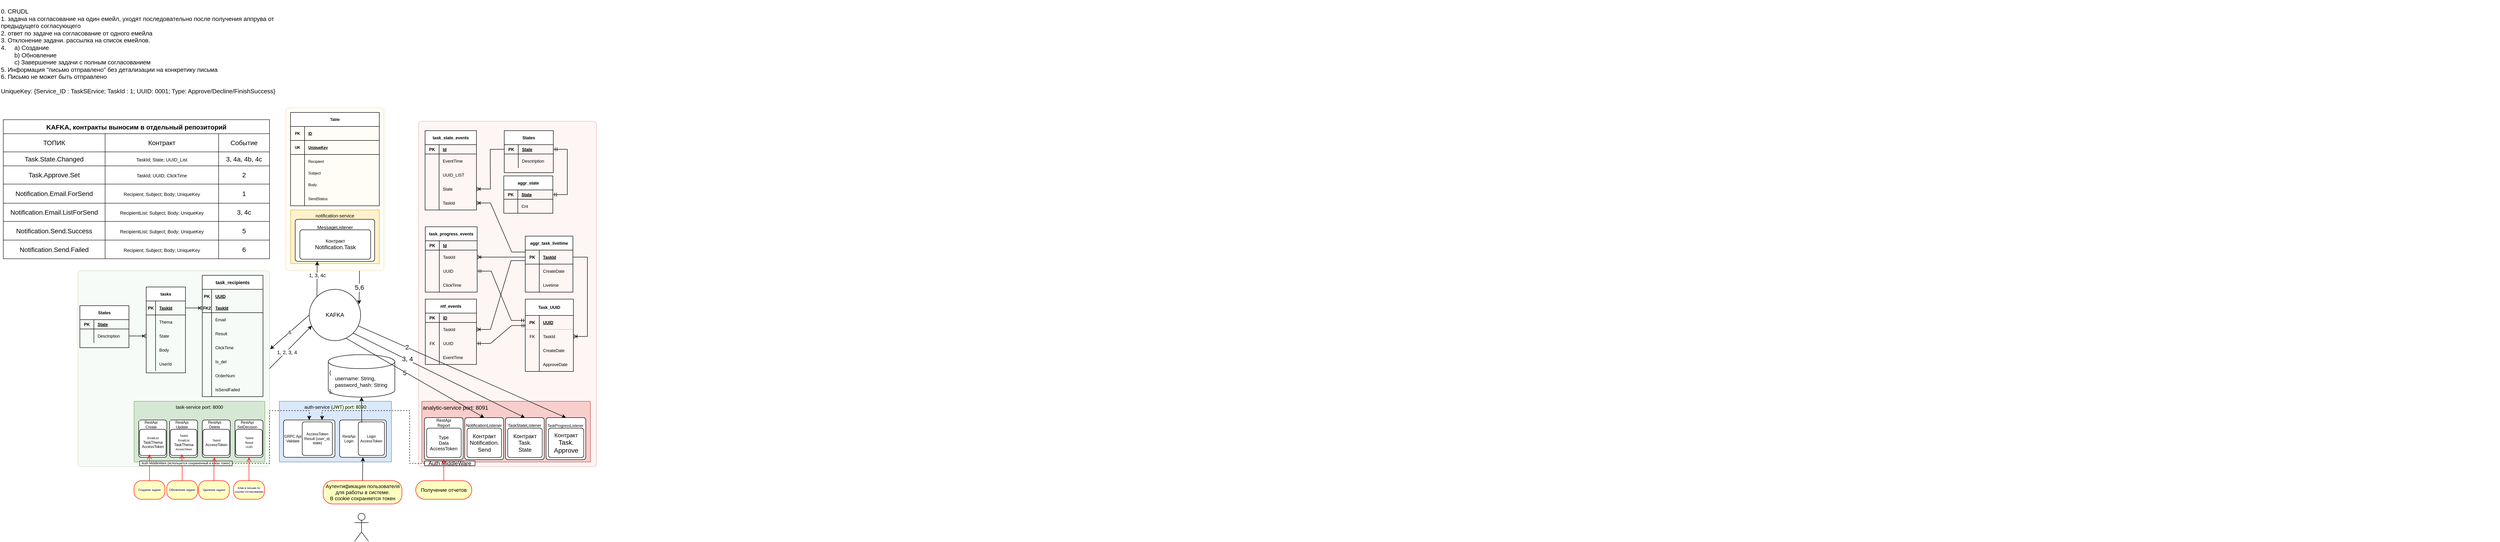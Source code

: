 <mxfile version="18.1.3" type="device"><diagram id="N64dqRQ2qIY_njM66I5B" name="Page-1"><mxGraphModel dx="2500" dy="2198" grid="1" gridSize="10" guides="1" tooltips="1" connect="1" arrows="1" fold="1" page="1" pageScale="1" pageWidth="827" pageHeight="1169" math="0" shadow="0"><root><mxCell id="0"/><mxCell id="1" parent="0"/><mxCell id="zCTjcADnwvFCfltYdRU--32" value="" style="rounded=1;whiteSpace=wrap;html=1;absoluteArcSize=1;arcSize=14;strokeWidth=2;fontSize=9;opacity=20;fillColor=#d5e8d4;strokeColor=#82b366;" parent="1" vertex="1"><mxGeometry x="-70" y="350" width="410" height="420" as="geometry"/></mxCell><mxCell id="zCTjcADnwvFCfltYdRU--195" value="" style="rounded=1;whiteSpace=wrap;html=1;absoluteArcSize=1;arcSize=14;strokeWidth=2;fontSize=9;fillColor=#f8cecc;opacity=20;strokeColor=#b85450;" parent="1" vertex="1"><mxGeometry x="659" y="30" width="381" height="740" as="geometry"/></mxCell><mxCell id="XdkIiR0XkAUUFi1tuxZQ-5" value="task-service port: 8000" style="rounded=0;whiteSpace=wrap;html=1;fillColor=#d5e8d4;strokeColor=#82b366;align=center;verticalAlign=top;fontSize=10;" parent="1" vertex="1"><mxGeometry x="50" y="630" width="280" height="130" as="geometry"/></mxCell><mxCell id="zCTjcADnwvFCfltYdRU--273" value="5,6" style="edgeStyle=orthogonalEdgeStyle;rounded=0;orthogonalLoop=1;jettySize=auto;html=1;fontSize=14;exitX=0.75;exitY=1;exitDx=0;exitDy=0;entryX=0.97;entryY=0.29;entryDx=0;entryDy=0;entryPerimeter=0;" parent="1" source="zCTjcADnwvFCfltYdRU--260" target="XdkIiR0XkAUUFi1tuxZQ-15" edge="1"><mxGeometry relative="1" as="geometry"/></mxCell><mxCell id="zCTjcADnwvFCfltYdRU--260" value="" style="rounded=1;whiteSpace=wrap;html=1;absoluteArcSize=1;arcSize=14;strokeWidth=2;fontSize=8;fillColor=#fff2cc;strokeColor=#d6b656;opacity=20;" parent="1" vertex="1"><mxGeometry x="375" y="1" width="210" height="349" as="geometry"/></mxCell><mxCell id="XdkIiR0XkAUUFi1tuxZQ-2" value="auth-service (&lt;span style=&quot;font-family: Roboto, -apple-system, BlinkMacSystemFont, &amp;quot;Apple Color Emoji&amp;quot;, &amp;quot;Segoe UI&amp;quot;, Oxygen, Ubuntu, Cantarell, &amp;quot;Fira Sans&amp;quot;, &amp;quot;Droid Sans&amp;quot;, &amp;quot;Helvetica Neue&amp;quot;, sans-serif; font-size: 10px; background-color: rgb(238, 255, 222);&quot;&gt;JWT) port: 8090&lt;/span&gt;" style="rounded=0;whiteSpace=wrap;html=1;fillColor=#dae8fc;strokeColor=#6c8ebf;align=center;verticalAlign=top;fontSize=10;" parent="1" vertex="1"><mxGeometry x="361" y="630" width="240" height="130" as="geometry"/></mxCell><mxCell id="XdkIiR0XkAUUFi1tuxZQ-8" value="notification-service" style="rounded=0;whiteSpace=wrap;html=1;fillColor=#fff2cc;strokeColor=#d6b656;verticalAlign=top;fontSize=10;" parent="1" vertex="1"><mxGeometry x="385" y="220" width="190" height="115" as="geometry"/></mxCell><mxCell id="XdkIiR0XkAUUFi1tuxZQ-11" value="analytic-service port: 8091" style="rounded=0;whiteSpace=wrap;html=1;fillColor=#f8cecc;strokeColor=#b85450;align=left;verticalAlign=top;" parent="1" vertex="1"><mxGeometry x="666" y="630" width="361" height="130" as="geometry"/></mxCell><mxCell id="XdkIiR0XkAUUFi1tuxZQ-15" value="KAFKA" style="ellipse;whiteSpace=wrap;html=1;aspect=fixed;points=[[0,0.5,0,0,0],[0.03,0.32,0,0,0],[0.05,0.71,0,0,0],[0.15,0.15,0,0,0],[0.15,0.85,0,0,0],[0.27,0.05,0,0,0],[0.29,0.95,0,0,0],[0.5,0,0,0,0],[0.5,1,0,0,0],[0.71,0.05,0,0,0],[0.71,0.95,0,0,0],[0.85,0.15,0,0,0],[0.85,0.85,0,0,0],[0.95,0.71,0,0,0],[0.97,0.29,0,0,0],[1,0.5,0,0,0]];" parent="1" vertex="1"><mxGeometry x="425" y="390" width="110" height="110" as="geometry"/></mxCell><mxCell id="XdkIiR0XkAUUFi1tuxZQ-18" value="&lt;span style=&quot;font-size: 13px; background-color: initial;&quot;&gt;0. CRUDL&lt;/span&gt;&lt;br style=&quot;font-size: 13px;&quot;&gt;&lt;span style=&quot;font-size: 13px; background-color: initial;&quot;&gt;1. задача на согласование на один емейл, уходят последовательно после получения аппрува от предыдущего согласующего&lt;/span&gt;&lt;br style=&quot;font-size: 13px;&quot;&gt;&lt;span style=&quot;font-size: 13px; background-color: initial;&quot;&gt;2. ответ по задаче на согласование от одного емейла&lt;/span&gt;&lt;br style=&quot;font-size: 13px;&quot;&gt;&lt;span style=&quot;font-size: 13px; background-color: initial;&quot;&gt;3. Отклонение задачи. рассылка на список емейлов.&lt;br style=&quot;font-size: 13px;&quot;&gt;4.&amp;nbsp;&lt;span style=&quot;white-space: pre;&quot;&gt;&#9;&lt;/span&gt;a) Создание&lt;br style=&quot;font-size: 13px;&quot;&gt;&lt;span style=&quot;white-space: pre;&quot;&gt;&#9;&lt;/span&gt;b) Обновление&lt;br style=&quot;font-size: 13px;&quot;&gt;&lt;span style=&quot;white-space: pre;&quot;&gt;&#9;&lt;/span&gt;c) Завершение задачи с полным согласованием&lt;br style=&quot;font-size: 13px;&quot;&gt;5. Информация &quot;письмо отправлено&quot; без детализации на конкретику письма&lt;br style=&quot;font-size: 13px;&quot;&gt;6. Письмо не может быть отправлено&lt;br&gt;&lt;br&gt;UniqueKey: {Service_ID : TaskSErvice; TaskId : 1; UUID: 0001; Type: Approve/Decline/FinishSuccess}&lt;br style=&quot;font-size: 13px;&quot;&gt;&lt;/span&gt;" style="text;html=1;strokeColor=none;fillColor=none;align=left;verticalAlign=middle;whiteSpace=wrap;rounded=0;fontSize=13;" parent="1" vertex="1"><mxGeometry x="-237" y="-230" width="640" height="220" as="geometry"/></mxCell><mxCell id="XdkIiR0XkAUUFi1tuxZQ-19" value="" style="shape=umlActor;verticalLabelPosition=bottom;verticalAlign=top;html=1;outlineConnect=0;" parent="1" vertex="1"><mxGeometry x="522" y="870" width="30" height="60" as="geometry"/></mxCell><mxCell id="XdkIiR0XkAUUFi1tuxZQ-21" value="&lt;font style=&quot;font-size: 11px;&quot;&gt;&lt;span style=&quot;font-size: 11px;&quot;&gt;{&lt;/span&gt;&lt;br style=&quot;font-size: 11px;&quot;&gt;&lt;span style=&quot;font-size: 11px;&quot;&gt;&amp;nbsp; &amp;nbsp; username: String,&lt;/span&gt;&lt;br style=&quot;font-size: 11px;&quot;&gt;&lt;span style=&quot;font-size: 11px;&quot;&gt;&amp;nbsp; &amp;nbsp; password_hash: String&lt;/span&gt;&lt;br style=&quot;font-size: 11px;&quot;&gt;&lt;span style=&quot;font-size: 11px;&quot;&gt;}&lt;/span&gt;,&amp;nbsp;&lt;/font&gt;&lt;span style=&quot;color: rgba(0, 0, 0, 0); font-family: monospace; font-size: 11px;&quot;&gt;%3CmxGraphModel%3E%3Croot%3E%3CmxCell%20id%3D%220%22%2F%3E%3CmxCell%20id%3D%221%22%20parent%3D%220%22%2F%3E%3CmxCell%20id%3D%222%22%20value%3D%22%7B%26lt%3Bbr%26gt%3B%26amp%3Bnbsp%3B%20%26amp%3Bnbsp%3B%20username%3A%20String%2C%26lt%3Bbr%26gt%3B%26amp%3Bnbsp%3B%20%26amp%3Bnbsp%3B%20password_hash%3A%20String%26lt%3Bbr%26gt%3B%7D%22%20style%3D%22text%3Bhtml%3D1%3BstrokeColor%3Dnone%3BfillColor%3Dnone%3Balign%3Dleft%3BverticalAlign%3Dmiddle%3BwhiteSpace%3Dwrap%3Brounded%3D0%3BfontSize%3D12%3B%22%20vertex%3D%221%22%20parent%3D%221%22%3E%3CmxGeometry%20x%3D%22624%22%20y%3D%22890%22%20width%3D%22166%22%20height%3D%2260%22%20as%3D%22geometry%22%2F%3E%3C%2FmxCell%3E%3C%2Froot%3E%3C%2FmxGraphModel%3E&lt;/span&gt;" style="shape=cylinder3;whiteSpace=wrap;html=1;boundedLbl=1;backgroundOutline=1;size=15;fontSize=11;align=left;" parent="1" vertex="1"><mxGeometry x="465.75" y="530" width="142.5" height="91" as="geometry"/></mxCell><mxCell id="XdkIiR0XkAUUFi1tuxZQ-59" style="edgeStyle=orthogonalEdgeStyle;rounded=0;orthogonalLoop=1;jettySize=auto;html=1;exitX=0.5;exitY=0;exitDx=0;exitDy=0;entryX=0.5;entryY=1;entryDx=0;entryDy=0;fontSize=8;" parent="1" source="XdkIiR0XkAUUFi1tuxZQ-27" target="XdkIiR0XkAUUFi1tuxZQ-51" edge="1"><mxGeometry relative="1" as="geometry"/></mxCell><mxCell id="XdkIiR0XkAUUFi1tuxZQ-27" value="Аутентификация пользователя для работы в системе.&lt;br&gt;В cookie сохраняется токен" style="rounded=1;whiteSpace=wrap;html=1;arcSize=40;fontColor=#000000;fillColor=#ffffc0;strokeColor=#ff0000;fontSize=11;" parent="1" vertex="1"><mxGeometry x="455" y="800" width="168.5" height="50" as="geometry"/></mxCell><mxCell id="XdkIiR0XkAUUFi1tuxZQ-29" value="Получение отчетов" style="rounded=1;whiteSpace=wrap;html=1;arcSize=50;fontColor=#000000;fillColor=#ffffc0;strokeColor=#ff0000;fontSize=11;" parent="1" vertex="1"><mxGeometry x="653" y="800" width="120" height="40" as="geometry"/></mxCell><mxCell id="XdkIiR0XkAUUFi1tuxZQ-51" value="" style="rounded=1;absoluteArcSize=1;html=1;arcSize=10;labelBackgroundColor=#0066CC;fontSize=8;rotation=0;" parent="1" vertex="1"><mxGeometry x="490" y="670" width="100" height="80" as="geometry"/></mxCell><mxCell id="XdkIiR0XkAUUFi1tuxZQ-52" value="RestApi&lt;br&gt;Login" style="html=1;shape=mxgraph.er.anchor;whiteSpace=wrap;labelBackgroundColor=#FFFFFF;fontSize=8;rotation=0;" parent="XdkIiR0XkAUUFi1tuxZQ-51" vertex="1"><mxGeometry width="40" height="80" as="geometry"/></mxCell><mxCell id="XdkIiR0XkAUUFi1tuxZQ-53" value="Login&lt;br&gt;AccessToken" style="rounded=1;absoluteArcSize=1;html=1;arcSize=10;whiteSpace=wrap;points=[];strokeColor=inherit;fillColor=inherit;labelBackgroundColor=#FFFFFF;fontSize=8;rotation=0;" parent="XdkIiR0XkAUUFi1tuxZQ-51" vertex="1"><mxGeometry x="40" y="4" width="56" height="72.0" as="geometry"/></mxCell><mxCell id="XdkIiR0XkAUUFi1tuxZQ-54" value="" style="rounded=1;absoluteArcSize=1;html=1;arcSize=10;labelBackgroundColor=#FFFFFF;fontSize=8;" parent="1" vertex="1"><mxGeometry x="370" y="670" width="110" height="80" as="geometry"/></mxCell><mxCell id="XdkIiR0XkAUUFi1tuxZQ-55" value="GRPC Api&lt;br&gt;Validate" style="html=1;shape=mxgraph.er.anchor;whiteSpace=wrap;labelBackgroundColor=#FFFFFF;fontSize=8;" parent="XdkIiR0XkAUUFi1tuxZQ-54" vertex="1"><mxGeometry width="40" height="80" as="geometry"/></mxCell><mxCell id="XdkIiR0XkAUUFi1tuxZQ-56" value="AccessToken&lt;br&gt;Result {user_id, state}" style="rounded=1;absoluteArcSize=1;html=1;arcSize=10;whiteSpace=wrap;points=[];strokeColor=inherit;fillColor=inherit;labelBackgroundColor=#FFFFFF;fontSize=8;" parent="XdkIiR0XkAUUFi1tuxZQ-54" vertex="1"><mxGeometry x="40" y="4" width="64.5" height="72" as="geometry"/></mxCell><mxCell id="XdkIiR0XkAUUFi1tuxZQ-75" value="Клик в письме по ссылке-согласованию" style="rounded=1;whiteSpace=wrap;html=1;arcSize=40;fontColor=#000000;fillColor=#ffffc0;strokeColor=#ff0000;labelBackgroundColor=#FFFFFF;fontSize=6;" parent="1" vertex="1"><mxGeometry x="263" y="800" width="66" height="40" as="geometry"/></mxCell><mxCell id="XdkIiR0XkAUUFi1tuxZQ-78" value="" style="rounded=1;absoluteArcSize=1;html=1;arcSize=10;labelBackgroundColor=#FFFFFF;fontSize=7;" parent="1" vertex="1"><mxGeometry x="266" y="670" width="60" height="80" as="geometry"/></mxCell><mxCell id="XdkIiR0XkAUUFi1tuxZQ-79" value="RestApi&lt;br&gt;SetDecision" style="html=1;shape=mxgraph.er.anchor;whiteSpace=wrap;labelBackgroundColor=#FFFFFF;fontSize=8;" parent="XdkIiR0XkAUUFi1tuxZQ-78" vertex="1"><mxGeometry width="52.5" height="20" as="geometry"/></mxCell><mxCell id="XdkIiR0XkAUUFi1tuxZQ-80" value="&lt;font style=&quot;&quot;&gt;&lt;span style=&quot;font-size: 6px;&quot;&gt;TaskId&lt;/span&gt;&lt;br&gt;&lt;span style=&quot;font-size: 6px;&quot;&gt;Result&lt;/span&gt;&lt;br&gt;&lt;span style=&quot;font-size: 6px;&quot;&gt;UUID&lt;/span&gt;&lt;br&gt;&lt;/font&gt;" style="rounded=1;absoluteArcSize=1;html=1;arcSize=10;whiteSpace=wrap;points=[];strokeColor=inherit;fillColor=inherit;labelBackgroundColor=#FFFFFF;fontSize=8;" parent="XdkIiR0XkAUUFi1tuxZQ-78" vertex="1"><mxGeometry x="1.5" y="20" width="57" height="56" as="geometry"/></mxCell><mxCell id="XdkIiR0XkAUUFi1tuxZQ-154" style="edgeStyle=orthogonalEdgeStyle;rounded=0;orthogonalLoop=1;jettySize=auto;html=1;exitX=1;exitY=0.5;exitDx=0;exitDy=0;entryX=0.5;entryY=0;entryDx=0;entryDy=0;dashed=1;fontColor=#FF0000;" parent="1" source="g0Blp9eGXOmBhv3KYRgv-26" target="XdkIiR0XkAUUFi1tuxZQ-54" edge="1"><mxGeometry relative="1" as="geometry"><Array as="points"><mxPoint x="340" y="763"/><mxPoint x="340" y="650"/><mxPoint x="425" y="650"/></Array></mxGeometry></mxCell><mxCell id="XdkIiR0XkAUUFi1tuxZQ-81" value="" style="rounded=1;absoluteArcSize=1;html=1;arcSize=10;labelBackgroundColor=#FFFFFF;fontSize=7;" parent="1" vertex="1"><mxGeometry x="196" y="670" width="60" height="80" as="geometry"/></mxCell><mxCell id="XdkIiR0XkAUUFi1tuxZQ-82" value="RestApi&lt;br&gt;Delete" style="html=1;shape=mxgraph.er.anchor;whiteSpace=wrap;labelBackgroundColor=#FFFFFF;fontSize=8;" parent="XdkIiR0XkAUUFi1tuxZQ-81" vertex="1"><mxGeometry width="52.5" height="20" as="geometry"/></mxCell><mxCell id="XdkIiR0XkAUUFi1tuxZQ-83" value="&lt;font style=&quot;&quot;&gt;&lt;span style=&quot;font-size: 6px;&quot;&gt;TaskId&lt;br&gt;&lt;/span&gt;AccessToken&lt;br&gt;&lt;/font&gt;" style="rounded=1;absoluteArcSize=1;html=1;arcSize=10;whiteSpace=wrap;points=[];strokeColor=inherit;fillColor=inherit;labelBackgroundColor=#FFFFFF;fontSize=8;" parent="XdkIiR0XkAUUFi1tuxZQ-81" vertex="1"><mxGeometry x="1.5" y="20" width="57" height="56" as="geometry"/></mxCell><mxCell id="XdkIiR0XkAUUFi1tuxZQ-87" value="" style="rounded=1;absoluteArcSize=1;html=1;arcSize=10;labelBackgroundColor=#FFFFFF;fontSize=7;" parent="1" vertex="1"><mxGeometry x="126" y="670" width="60" height="80" as="geometry"/></mxCell><mxCell id="XdkIiR0XkAUUFi1tuxZQ-88" value="RestApi Update" style="html=1;shape=mxgraph.er.anchor;whiteSpace=wrap;labelBackgroundColor=#FFFFFF;fontSize=8;" parent="XdkIiR0XkAUUFi1tuxZQ-87" vertex="1"><mxGeometry width="52.5" height="20" as="geometry"/></mxCell><mxCell id="XdkIiR0XkAUUFi1tuxZQ-89" value="&lt;font style=&quot;&quot;&gt;&lt;span style=&quot;font-size: 6px;&quot;&gt;TaskId&lt;/span&gt;&lt;br&gt;&lt;span style=&quot;font-size: 6px;&quot;&gt;EmailList&lt;br&gt;&lt;/span&gt;TaskThema&lt;br&gt;&lt;span style=&quot;font-size: 6px;&quot;&gt;AccessToken&lt;/span&gt;&lt;br&gt;&lt;/font&gt;" style="rounded=1;absoluteArcSize=1;html=1;arcSize=10;whiteSpace=wrap;points=[];strokeColor=inherit;fillColor=inherit;labelBackgroundColor=#FFFFFF;fontSize=8;" parent="XdkIiR0XkAUUFi1tuxZQ-87" vertex="1"><mxGeometry x="1.5" y="20" width="57" height="56" as="geometry"/></mxCell><mxCell id="XdkIiR0XkAUUFi1tuxZQ-90" value="" style="rounded=1;absoluteArcSize=1;html=1;arcSize=10;labelBackgroundColor=#FFFFFF;fontSize=7;" parent="1" vertex="1"><mxGeometry x="60" y="670" width="60" height="80" as="geometry"/></mxCell><mxCell id="XdkIiR0XkAUUFi1tuxZQ-91" value="RestApi Create" style="html=1;shape=mxgraph.er.anchor;whiteSpace=wrap;labelBackgroundColor=#FFFFFF;fontSize=8;" parent="XdkIiR0XkAUUFi1tuxZQ-90" vertex="1"><mxGeometry width="52.5" height="20" as="geometry"/></mxCell><mxCell id="XdkIiR0XkAUUFi1tuxZQ-92" value="&lt;font style=&quot;&quot;&gt;&lt;span style=&quot;font-size: 6px;&quot;&gt;EmailList&lt;br&gt;&lt;/span&gt;TaskThema&lt;br&gt;AccessToken&lt;br&gt;&lt;/font&gt;" style="rounded=1;absoluteArcSize=1;html=1;arcSize=10;whiteSpace=wrap;points=[];strokeColor=inherit;fillColor=inherit;labelBackgroundColor=#FFFFFF;fontSize=8;" parent="XdkIiR0XkAUUFi1tuxZQ-90" vertex="1"><mxGeometry x="1.5" y="20" width="57" height="56" as="geometry"/></mxCell><mxCell id="XdkIiR0XkAUUFi1tuxZQ-144" value="Удаление задачи" style="rounded=1;whiteSpace=wrap;html=1;arcSize=40;fontColor=#000000;fillColor=#ffffc0;strokeColor=#ff0000;labelBackgroundColor=#FFFFFF;fontSize=6;" parent="1" vertex="1"><mxGeometry x="188" y="800" width="66" height="40" as="geometry"/></mxCell><mxCell id="XdkIiR0XkAUUFi1tuxZQ-148" value="Обновление задачи" style="rounded=1;whiteSpace=wrap;html=1;arcSize=40;fontColor=#000000;fillColor=#ffffc0;strokeColor=#ff0000;labelBackgroundColor=#FFFFFF;fontSize=6;" parent="1" vertex="1"><mxGeometry x="120" y="800" width="66" height="40" as="geometry"/></mxCell><mxCell id="XdkIiR0XkAUUFi1tuxZQ-149" value="" style="edgeStyle=orthogonalEdgeStyle;html=1;verticalAlign=bottom;endArrow=open;endSize=8;strokeColor=#ff0000;rounded=0;fontSize=6;entryX=0.435;entryY=0.95;entryDx=0;entryDy=0;entryPerimeter=0;" parent="1" source="XdkIiR0XkAUUFi1tuxZQ-148" target="XdkIiR0XkAUUFi1tuxZQ-89" edge="1"><mxGeometry relative="1" as="geometry"><mxPoint x="160" y="770" as="targetPoint"/></mxGeometry></mxCell><mxCell id="XdkIiR0XkAUUFi1tuxZQ-150" value="Создание задачи" style="rounded=1;whiteSpace=wrap;html=1;arcSize=40;fontColor=#000000;fillColor=#ffffc0;strokeColor=#ff0000;labelBackgroundColor=#FFFFFF;fontSize=6;" parent="1" vertex="1"><mxGeometry x="50" y="800" width="66" height="40" as="geometry"/></mxCell><mxCell id="XdkIiR0XkAUUFi1tuxZQ-151" value="" style="edgeStyle=orthogonalEdgeStyle;html=1;verticalAlign=bottom;endArrow=open;endSize=8;strokeColor=#ff0000;rounded=0;fontSize=6;entryX=0.371;entryY=0.962;entryDx=0;entryDy=0;entryPerimeter=0;" parent="1" source="XdkIiR0XkAUUFi1tuxZQ-150" target="XdkIiR0XkAUUFi1tuxZQ-92" edge="1"><mxGeometry relative="1" as="geometry"><mxPoint x="83" y="780" as="targetPoint"/></mxGeometry></mxCell><mxCell id="XdkIiR0XkAUUFi1tuxZQ-167" value="" style="rounded=1;absoluteArcSize=1;html=1;arcSize=10;fontSize=10;fontColor=#FF0000;" parent="1" vertex="1"><mxGeometry x="395" y="240" width="170" height="90" as="geometry"/></mxCell><mxCell id="XdkIiR0XkAUUFi1tuxZQ-168" value="MessageListener" style="html=1;shape=mxgraph.er.anchor;whiteSpace=wrap;fontSize=10;fontColor=#000000;" parent="XdkIiR0XkAUUFi1tuxZQ-167" vertex="1"><mxGeometry x="42.5" y="11.25" width="85" height="11.25" as="geometry"/></mxCell><mxCell id="XdkIiR0XkAUUFi1tuxZQ-169" value="Контракт&lt;br&gt;&lt;span style=&quot;font-size: 12px;&quot;&gt;Notification.Task&lt;/span&gt;" style="rounded=1;absoluteArcSize=1;html=1;arcSize=10;whiteSpace=wrap;points=[];strokeColor=inherit;fillColor=inherit;fontSize=10;fontColor=#000000;" parent="XdkIiR0XkAUUFi1tuxZQ-167" vertex="1"><mxGeometry x="10" y="22.5" width="151.5" height="63" as="geometry"/></mxCell><mxCell id="XdkIiR0XkAUUFi1tuxZQ-174" value="" style="rounded=1;absoluteArcSize=1;html=1;arcSize=10;fontSize=9;fontColor=#FF0000;" parent="1" vertex="1"><mxGeometry x="758" y="665" width="83" height="90" as="geometry"/></mxCell><mxCell id="XdkIiR0XkAUUFi1tuxZQ-175" value="NotificationListener" style="html=1;shape=mxgraph.er.anchor;whiteSpace=wrap;fontSize=9;fontColor=#000000;" parent="XdkIiR0XkAUUFi1tuxZQ-174" vertex="1"><mxGeometry x="20" y="11.25" width="42.25" height="11.25" as="geometry"/></mxCell><mxCell id="XdkIiR0XkAUUFi1tuxZQ-176" value="&lt;span style=&quot;font-size: 12px;&quot;&gt;Контракт&lt;br&gt;Notification.&lt;br&gt;Send&lt;/span&gt;" style="rounded=1;absoluteArcSize=1;html=1;arcSize=10;whiteSpace=wrap;points=[];strokeColor=inherit;fillColor=inherit;fontSize=10;fontColor=#000000;" parent="XdkIiR0XkAUUFi1tuxZQ-174" vertex="1"><mxGeometry x="4.882" y="22.5" width="73.968" height="63" as="geometry"/></mxCell><mxCell id="XdkIiR0XkAUUFi1tuxZQ-177" value="" style="rounded=1;absoluteArcSize=1;html=1;arcSize=10;fontSize=9;fontColor=#FF0000;" parent="1" vertex="1"><mxGeometry x="845" y="665" width="83" height="90" as="geometry"/></mxCell><mxCell id="XdkIiR0XkAUUFi1tuxZQ-178" value="TaskStateListener" style="html=1;shape=mxgraph.er.anchor;whiteSpace=wrap;fontSize=9;fontColor=#000000;" parent="XdkIiR0XkAUUFi1tuxZQ-177" vertex="1"><mxGeometry x="20" y="11.25" width="42.25" height="11.25" as="geometry"/></mxCell><mxCell id="XdkIiR0XkAUUFi1tuxZQ-179" value="&lt;span style=&quot;font-size: 12px;&quot;&gt;Контракт&lt;br&gt;Task.&lt;br&gt;State&lt;br&gt;&lt;/span&gt;" style="rounded=1;absoluteArcSize=1;html=1;arcSize=10;whiteSpace=wrap;points=[];strokeColor=inherit;fillColor=inherit;fontSize=10;fontColor=#000000;" parent="XdkIiR0XkAUUFi1tuxZQ-177" vertex="1"><mxGeometry x="4.882" y="22.5" width="73.968" height="63" as="geometry"/></mxCell><mxCell id="XdkIiR0XkAUUFi1tuxZQ-185" style="edgeStyle=orthogonalEdgeStyle;rounded=0;orthogonalLoop=1;jettySize=auto;html=1;fontSize=9;fontColor=#000000;entryX=0.75;entryY=0;entryDx=0;entryDy=0;dashed=1;exitX=0;exitY=0.5;exitDx=0;exitDy=0;" parent="1" source="g0Blp9eGXOmBhv3KYRgv-27" target="XdkIiR0XkAUUFi1tuxZQ-54" edge="1"><mxGeometry relative="1" as="geometry"><Array as="points"><mxPoint x="640" y="763"/><mxPoint x="640" y="650"/><mxPoint x="453" y="650"/></Array></mxGeometry></mxCell><mxCell id="XdkIiR0XkAUUFi1tuxZQ-180" value="" style="rounded=1;absoluteArcSize=1;html=1;arcSize=10;fontSize=9;fontColor=#FF0000;" parent="1" vertex="1"><mxGeometry x="671.5" y="665" width="83" height="90" as="geometry"/></mxCell><mxCell id="XdkIiR0XkAUUFi1tuxZQ-181" value="RestApi Report" style="html=1;shape=mxgraph.er.anchor;whiteSpace=wrap;fontSize=9;fontColor=#000000;" parent="XdkIiR0XkAUUFi1tuxZQ-180" vertex="1"><mxGeometry x="20" width="42.25" height="22.5" as="geometry"/></mxCell><mxCell id="XdkIiR0XkAUUFi1tuxZQ-182" value="Type&lt;br&gt;Data&lt;br&gt;AccessToken" style="rounded=1;absoluteArcSize=1;html=1;arcSize=10;whiteSpace=wrap;points=[];strokeColor=inherit;fillColor=inherit;fontSize=10;fontColor=#000000;" parent="XdkIiR0XkAUUFi1tuxZQ-180" vertex="1"><mxGeometry x="4.882" y="22.5" width="73.968" height="63" as="geometry"/></mxCell><mxCell id="XdkIiR0XkAUUFi1tuxZQ-187" value="" style="endArrow=classic;html=1;rounded=0;entryX=0.05;entryY=0.71;entryDx=0;entryDy=0;entryPerimeter=0;exitX=1;exitY=0.5;exitDx=0;exitDy=0;" parent="1" source="zCTjcADnwvFCfltYdRU--32" target="XdkIiR0XkAUUFi1tuxZQ-15" edge="1"><mxGeometry width="50" height="50" relative="1" as="geometry"><mxPoint x="300" y="630" as="sourcePoint"/><mxPoint x="425.0" y="430.0" as="targetPoint"/></mxGeometry></mxCell><mxCell id="XdkIiR0XkAUUFi1tuxZQ-188" value="1, 2, 3, 4" style="edgeLabel;html=1;align=center;verticalAlign=middle;resizable=0;points=[];fontSize=11;" parent="XdkIiR0XkAUUFi1tuxZQ-187" vertex="1" connectable="0"><mxGeometry x="-0.211" y="-1" relative="1" as="geometry"><mxPoint as="offset"/></mxGeometry></mxCell><mxCell id="zCTjcADnwvFCfltYdRU--14" value="task_recipients" style="shape=table;startSize=30;container=1;collapsible=1;childLayout=tableLayout;fixedRows=1;rowLines=0;fontStyle=1;align=center;resizeLast=1;fontSize=10;" parent="1" vertex="1"><mxGeometry x="196" y="360" width="130" height="260" as="geometry"><mxRectangle x="204" y="450" width="100" height="30" as="alternateBounds"/></mxGeometry></mxCell><mxCell id="zCTjcADnwvFCfltYdRU--15" value="" style="shape=tableRow;horizontal=0;startSize=0;swimlaneHead=0;swimlaneBody=0;fillColor=none;collapsible=0;dropTarget=0;points=[[0,0.5],[1,0.5]];portConstraint=eastwest;top=0;left=0;right=0;bottom=0;fontSize=9;" parent="zCTjcADnwvFCfltYdRU--14" vertex="1"><mxGeometry y="30" width="130" height="30" as="geometry"/></mxCell><mxCell id="zCTjcADnwvFCfltYdRU--16" value="PK" style="shape=partialRectangle;connectable=0;fillColor=none;top=0;left=0;bottom=0;right=0;fontStyle=1;overflow=hidden;fontSize=9;" parent="zCTjcADnwvFCfltYdRU--15" vertex="1"><mxGeometry width="20" height="30" as="geometry"><mxRectangle width="20" height="30" as="alternateBounds"/></mxGeometry></mxCell><mxCell id="zCTjcADnwvFCfltYdRU--17" value="UUID" style="shape=partialRectangle;connectable=0;fillColor=none;top=0;left=0;bottom=0;right=0;align=left;spacingLeft=6;fontStyle=5;overflow=hidden;fontSize=9;" parent="zCTjcADnwvFCfltYdRU--15" vertex="1"><mxGeometry x="20" width="110" height="30" as="geometry"><mxRectangle width="110" height="30" as="alternateBounds"/></mxGeometry></mxCell><mxCell id="zCTjcADnwvFCfltYdRU--18" value="" style="shape=tableRow;horizontal=0;startSize=0;swimlaneHead=0;swimlaneBody=0;fillColor=none;collapsible=0;dropTarget=0;points=[[0,0.5],[1,0.5]];portConstraint=eastwest;top=0;left=0;right=0;bottom=1;fontSize=9;" parent="zCTjcADnwvFCfltYdRU--14" vertex="1"><mxGeometry y="60" width="130" height="20" as="geometry"/></mxCell><mxCell id="zCTjcADnwvFCfltYdRU--19" value="FK2" style="shape=partialRectangle;connectable=0;fillColor=none;top=0;left=0;bottom=0;right=0;fontStyle=1;overflow=hidden;fontSize=9;" parent="zCTjcADnwvFCfltYdRU--18" vertex="1"><mxGeometry width="20" height="20" as="geometry"><mxRectangle width="20" height="20" as="alternateBounds"/></mxGeometry></mxCell><mxCell id="zCTjcADnwvFCfltYdRU--20" value="TaskId" style="shape=partialRectangle;connectable=0;fillColor=none;top=0;left=0;bottom=0;right=0;align=left;spacingLeft=6;fontStyle=5;overflow=hidden;fontSize=9;" parent="zCTjcADnwvFCfltYdRU--18" vertex="1"><mxGeometry x="20" width="110" height="20" as="geometry"><mxRectangle width="110" height="20" as="alternateBounds"/></mxGeometry></mxCell><mxCell id="zCTjcADnwvFCfltYdRU--21" value="" style="shape=tableRow;horizontal=0;startSize=0;swimlaneHead=0;swimlaneBody=0;fillColor=none;collapsible=0;dropTarget=0;points=[[0,0.5],[1,0.5]];portConstraint=eastwest;top=0;left=0;right=0;bottom=0;fontSize=9;" parent="zCTjcADnwvFCfltYdRU--14" vertex="1"><mxGeometry y="80" width="130" height="30" as="geometry"/></mxCell><mxCell id="zCTjcADnwvFCfltYdRU--22" value="" style="shape=partialRectangle;connectable=0;fillColor=none;top=0;left=0;bottom=0;right=0;editable=1;overflow=hidden;fontSize=9;" parent="zCTjcADnwvFCfltYdRU--21" vertex="1"><mxGeometry width="20" height="30" as="geometry"><mxRectangle width="20" height="30" as="alternateBounds"/></mxGeometry></mxCell><mxCell id="zCTjcADnwvFCfltYdRU--23" value="Email" style="shape=partialRectangle;connectable=0;fillColor=none;top=0;left=0;bottom=0;right=0;align=left;spacingLeft=6;overflow=hidden;fontSize=9;" parent="zCTjcADnwvFCfltYdRU--21" vertex="1"><mxGeometry x="20" width="110" height="30" as="geometry"><mxRectangle width="110" height="30" as="alternateBounds"/></mxGeometry></mxCell><mxCell id="zCTjcADnwvFCfltYdRU--24" value="" style="shape=tableRow;horizontal=0;startSize=0;swimlaneHead=0;swimlaneBody=0;fillColor=none;collapsible=0;dropTarget=0;points=[[0,0.5],[1,0.5]];portConstraint=eastwest;top=0;left=0;right=0;bottom=0;" parent="zCTjcADnwvFCfltYdRU--14" vertex="1"><mxGeometry y="110" width="130" height="30" as="geometry"/></mxCell><mxCell id="zCTjcADnwvFCfltYdRU--25" value="" style="shape=partialRectangle;connectable=0;fillColor=none;top=0;left=0;bottom=0;right=0;editable=1;overflow=hidden;" parent="zCTjcADnwvFCfltYdRU--24" vertex="1"><mxGeometry width="20" height="30" as="geometry"><mxRectangle width="20" height="30" as="alternateBounds"/></mxGeometry></mxCell><mxCell id="zCTjcADnwvFCfltYdRU--26" value="Result" style="shape=partialRectangle;connectable=0;fillColor=none;top=0;left=0;bottom=0;right=0;align=left;spacingLeft=6;overflow=hidden;fontSize=9;" parent="zCTjcADnwvFCfltYdRU--24" vertex="1"><mxGeometry x="20" width="110" height="30" as="geometry"><mxRectangle width="110" height="30" as="alternateBounds"/></mxGeometry></mxCell><mxCell id="zCTjcADnwvFCfltYdRU--224" style="shape=tableRow;horizontal=0;startSize=0;swimlaneHead=0;swimlaneBody=0;fillColor=none;collapsible=0;dropTarget=0;points=[[0,0.5],[1,0.5]];portConstraint=eastwest;top=0;left=0;right=0;bottom=0;" parent="zCTjcADnwvFCfltYdRU--14" vertex="1"><mxGeometry y="140" width="130" height="30" as="geometry"/></mxCell><mxCell id="zCTjcADnwvFCfltYdRU--225" style="shape=partialRectangle;connectable=0;fillColor=none;top=0;left=0;bottom=0;right=0;editable=1;overflow=hidden;" parent="zCTjcADnwvFCfltYdRU--224" vertex="1"><mxGeometry width="20" height="30" as="geometry"><mxRectangle width="20" height="30" as="alternateBounds"/></mxGeometry></mxCell><mxCell id="zCTjcADnwvFCfltYdRU--226" value="ClickTime" style="shape=partialRectangle;connectable=0;fillColor=none;top=0;left=0;bottom=0;right=0;align=left;spacingLeft=6;overflow=hidden;fontSize=9;" parent="zCTjcADnwvFCfltYdRU--224" vertex="1"><mxGeometry x="20" width="110" height="30" as="geometry"><mxRectangle width="110" height="30" as="alternateBounds"/></mxGeometry></mxCell><mxCell id="g0Blp9eGXOmBhv3KYRgv-10" style="shape=tableRow;horizontal=0;startSize=0;swimlaneHead=0;swimlaneBody=0;fillColor=none;collapsible=0;dropTarget=0;points=[[0,0.5],[1,0.5]];portConstraint=eastwest;top=0;left=0;right=0;bottom=0;" parent="zCTjcADnwvFCfltYdRU--14" vertex="1"><mxGeometry y="170" width="130" height="30" as="geometry"/></mxCell><mxCell id="g0Blp9eGXOmBhv3KYRgv-11" style="shape=partialRectangle;connectable=0;fillColor=none;top=0;left=0;bottom=0;right=0;editable=1;overflow=hidden;" parent="g0Blp9eGXOmBhv3KYRgv-10" vertex="1"><mxGeometry width="20" height="30" as="geometry"><mxRectangle width="20" height="30" as="alternateBounds"/></mxGeometry></mxCell><mxCell id="g0Blp9eGXOmBhv3KYRgv-12" value="Is_del" style="shape=partialRectangle;connectable=0;fillColor=none;top=0;left=0;bottom=0;right=0;align=left;spacingLeft=6;overflow=hidden;fontSize=9;" parent="g0Blp9eGXOmBhv3KYRgv-10" vertex="1"><mxGeometry x="20" width="110" height="30" as="geometry"><mxRectangle width="110" height="30" as="alternateBounds"/></mxGeometry></mxCell><mxCell id="g0Blp9eGXOmBhv3KYRgv-13" style="shape=tableRow;horizontal=0;startSize=0;swimlaneHead=0;swimlaneBody=0;fillColor=none;collapsible=0;dropTarget=0;points=[[0,0.5],[1,0.5]];portConstraint=eastwest;top=0;left=0;right=0;bottom=0;" parent="zCTjcADnwvFCfltYdRU--14" vertex="1"><mxGeometry y="200" width="130" height="30" as="geometry"/></mxCell><mxCell id="g0Blp9eGXOmBhv3KYRgv-14" style="shape=partialRectangle;connectable=0;fillColor=none;top=0;left=0;bottom=0;right=0;editable=1;overflow=hidden;" parent="g0Blp9eGXOmBhv3KYRgv-13" vertex="1"><mxGeometry width="20" height="30" as="geometry"><mxRectangle width="20" height="30" as="alternateBounds"/></mxGeometry></mxCell><mxCell id="g0Blp9eGXOmBhv3KYRgv-15" value="OrderNum" style="shape=partialRectangle;connectable=0;fillColor=none;top=0;left=0;bottom=0;right=0;align=left;spacingLeft=6;overflow=hidden;fontSize=9;" parent="g0Blp9eGXOmBhv3KYRgv-13" vertex="1"><mxGeometry x="20" width="110" height="30" as="geometry"><mxRectangle width="110" height="30" as="alternateBounds"/></mxGeometry></mxCell><mxCell id="g0Blp9eGXOmBhv3KYRgv-21" style="shape=tableRow;horizontal=0;startSize=0;swimlaneHead=0;swimlaneBody=0;fillColor=none;collapsible=0;dropTarget=0;points=[[0,0.5],[1,0.5]];portConstraint=eastwest;top=0;left=0;right=0;bottom=0;" parent="zCTjcADnwvFCfltYdRU--14" vertex="1"><mxGeometry y="230" width="130" height="30" as="geometry"/></mxCell><mxCell id="g0Blp9eGXOmBhv3KYRgv-22" style="shape=partialRectangle;connectable=0;fillColor=none;top=0;left=0;bottom=0;right=0;editable=1;overflow=hidden;" parent="g0Blp9eGXOmBhv3KYRgv-21" vertex="1"><mxGeometry width="20" height="30" as="geometry"><mxRectangle width="20" height="30" as="alternateBounds"/></mxGeometry></mxCell><mxCell id="g0Blp9eGXOmBhv3KYRgv-23" value="IsSendFailed" style="shape=partialRectangle;connectable=0;fillColor=none;top=0;left=0;bottom=0;right=0;align=left;spacingLeft=6;overflow=hidden;fontSize=9;" parent="g0Blp9eGXOmBhv3KYRgv-21" vertex="1"><mxGeometry x="20" width="110" height="30" as="geometry"><mxRectangle width="110" height="30" as="alternateBounds"/></mxGeometry></mxCell><mxCell id="zCTjcADnwvFCfltYdRU--30" value="" style="edgeStyle=entityRelationEdgeStyle;fontSize=9;html=1;endArrow=ERoneToMany;rounded=0;entryX=0;entryY=0.5;entryDx=0;entryDy=0;exitX=1;exitY=0.5;exitDx=0;exitDy=0;" parent="1" source="zCTjcADnwvFCfltYdRU--2" target="zCTjcADnwvFCfltYdRU--18" edge="1"><mxGeometry width="100" height="100" relative="1" as="geometry"><mxPoint x="260" y="630" as="sourcePoint"/><mxPoint x="360" y="530" as="targetPoint"/></mxGeometry></mxCell><mxCell id="zCTjcADnwvFCfltYdRU--1" value="tasks" style="shape=table;startSize=30;container=1;collapsible=1;childLayout=tableLayout;fixedRows=1;rowLines=0;fontStyle=1;align=center;resizeLast=1;fontSize=9;" parent="1" vertex="1"><mxGeometry x="76" y="385" width="84" height="184" as="geometry"/></mxCell><mxCell id="zCTjcADnwvFCfltYdRU--2" value="" style="shape=tableRow;horizontal=0;startSize=0;swimlaneHead=0;swimlaneBody=0;fillColor=none;collapsible=0;dropTarget=0;points=[[0,0.5],[1,0.5]];portConstraint=eastwest;top=0;left=0;right=0;bottom=1;fontSize=9;" parent="zCTjcADnwvFCfltYdRU--1" vertex="1"><mxGeometry y="30" width="84" height="30" as="geometry"/></mxCell><mxCell id="zCTjcADnwvFCfltYdRU--3" value="PK" style="shape=partialRectangle;connectable=0;fillColor=none;top=0;left=0;bottom=0;right=0;fontStyle=1;overflow=hidden;fontSize=9;" parent="zCTjcADnwvFCfltYdRU--2" vertex="1"><mxGeometry width="20" height="30" as="geometry"><mxRectangle width="20" height="30" as="alternateBounds"/></mxGeometry></mxCell><mxCell id="zCTjcADnwvFCfltYdRU--4" value="TaskId" style="shape=partialRectangle;connectable=0;fillColor=none;top=0;left=0;bottom=0;right=0;align=left;spacingLeft=6;fontStyle=5;overflow=hidden;fontSize=9;" parent="zCTjcADnwvFCfltYdRU--2" vertex="1"><mxGeometry x="20" width="64" height="30" as="geometry"><mxRectangle width="64" height="30" as="alternateBounds"/></mxGeometry></mxCell><mxCell id="zCTjcADnwvFCfltYdRU--5" value="" style="shape=tableRow;horizontal=0;startSize=0;swimlaneHead=0;swimlaneBody=0;fillColor=none;collapsible=0;dropTarget=0;points=[[0,0.5],[1,0.5]];portConstraint=eastwest;top=0;left=0;right=0;bottom=0;fontSize=9;" parent="zCTjcADnwvFCfltYdRU--1" vertex="1"><mxGeometry y="60" width="84" height="30" as="geometry"/></mxCell><mxCell id="zCTjcADnwvFCfltYdRU--6" value="" style="shape=partialRectangle;connectable=0;fillColor=none;top=0;left=0;bottom=0;right=0;editable=1;overflow=hidden;fontSize=9;" parent="zCTjcADnwvFCfltYdRU--5" vertex="1"><mxGeometry width="20" height="30" as="geometry"><mxRectangle width="20" height="30" as="alternateBounds"/></mxGeometry></mxCell><mxCell id="zCTjcADnwvFCfltYdRU--7" value="Thema" style="shape=partialRectangle;connectable=0;fillColor=none;top=0;left=0;bottom=0;right=0;align=left;spacingLeft=6;overflow=hidden;fontSize=9;" parent="zCTjcADnwvFCfltYdRU--5" vertex="1"><mxGeometry x="20" width="64" height="30" as="geometry"><mxRectangle width="64" height="30" as="alternateBounds"/></mxGeometry></mxCell><mxCell id="zCTjcADnwvFCfltYdRU--8" value="" style="shape=tableRow;horizontal=0;startSize=0;swimlaneHead=0;swimlaneBody=0;fillColor=none;collapsible=0;dropTarget=0;points=[[0,0.5],[1,0.5]];portConstraint=eastwest;top=0;left=0;right=0;bottom=0;fontSize=9;" parent="zCTjcADnwvFCfltYdRU--1" vertex="1"><mxGeometry y="90" width="84" height="30" as="geometry"/></mxCell><mxCell id="zCTjcADnwvFCfltYdRU--9" value="" style="shape=partialRectangle;connectable=0;fillColor=none;top=0;left=0;bottom=0;right=0;editable=1;overflow=hidden;fontSize=9;" parent="zCTjcADnwvFCfltYdRU--8" vertex="1"><mxGeometry width="20" height="30" as="geometry"><mxRectangle width="20" height="30" as="alternateBounds"/></mxGeometry></mxCell><mxCell id="zCTjcADnwvFCfltYdRU--10" value="State" style="shape=partialRectangle;connectable=0;fillColor=none;top=0;left=0;bottom=0;right=0;align=left;spacingLeft=6;overflow=hidden;fontSize=9;" parent="zCTjcADnwvFCfltYdRU--8" vertex="1"><mxGeometry x="20" width="64" height="30" as="geometry"><mxRectangle width="64" height="30" as="alternateBounds"/></mxGeometry></mxCell><mxCell id="g0Blp9eGXOmBhv3KYRgv-7" value="" style="shape=tableRow;horizontal=0;startSize=0;swimlaneHead=0;swimlaneBody=0;fillColor=none;collapsible=0;dropTarget=0;points=[[0,0.5],[1,0.5]];portConstraint=eastwest;top=0;left=0;right=0;bottom=0;fontSize=9;" parent="zCTjcADnwvFCfltYdRU--1" vertex="1"><mxGeometry y="120" width="84" height="30" as="geometry"/></mxCell><mxCell id="g0Blp9eGXOmBhv3KYRgv-8" value="" style="shape=partialRectangle;connectable=0;fillColor=none;top=0;left=0;bottom=0;right=0;editable=1;overflow=hidden;fontSize=9;" parent="g0Blp9eGXOmBhv3KYRgv-7" vertex="1"><mxGeometry width="20" height="30" as="geometry"><mxRectangle width="20" height="30" as="alternateBounds"/></mxGeometry></mxCell><mxCell id="g0Blp9eGXOmBhv3KYRgv-9" value="Body" style="shape=partialRectangle;connectable=0;fillColor=none;top=0;left=0;bottom=0;right=0;align=left;spacingLeft=6;overflow=hidden;fontSize=9;" parent="g0Blp9eGXOmBhv3KYRgv-7" vertex="1"><mxGeometry x="20" width="64" height="30" as="geometry"><mxRectangle width="64" height="30" as="alternateBounds"/></mxGeometry></mxCell><mxCell id="g0Blp9eGXOmBhv3KYRgv-28" value="" style="shape=tableRow;horizontal=0;startSize=0;swimlaneHead=0;swimlaneBody=0;fillColor=none;collapsible=0;dropTarget=0;points=[[0,0.5],[1,0.5]];portConstraint=eastwest;top=0;left=0;right=0;bottom=0;fontSize=9;" parent="zCTjcADnwvFCfltYdRU--1" vertex="1"><mxGeometry y="150" width="84" height="30" as="geometry"/></mxCell><mxCell id="g0Blp9eGXOmBhv3KYRgv-29" value="" style="shape=partialRectangle;connectable=0;fillColor=none;top=0;left=0;bottom=0;right=0;editable=1;overflow=hidden;fontSize=9;" parent="g0Blp9eGXOmBhv3KYRgv-28" vertex="1"><mxGeometry width="20" height="30" as="geometry"><mxRectangle width="20" height="30" as="alternateBounds"/></mxGeometry></mxCell><mxCell id="g0Blp9eGXOmBhv3KYRgv-30" value="UserId" style="shape=partialRectangle;connectable=0;fillColor=none;top=0;left=0;bottom=0;right=0;align=left;spacingLeft=6;overflow=hidden;fontSize=9;" parent="g0Blp9eGXOmBhv3KYRgv-28" vertex="1"><mxGeometry x="20" width="64" height="30" as="geometry"><mxRectangle width="64" height="30" as="alternateBounds"/></mxGeometry></mxCell><mxCell id="zCTjcADnwvFCfltYdRU--60" value="" style="shape=tableRow;horizontal=0;startSize=0;swimlaneHead=0;swimlaneBody=0;fillColor=none;collapsible=0;dropTarget=0;points=[[0,0.5],[1,0.5]];portConstraint=eastwest;top=0;left=0;right=0;bottom=0;fontSize=9;" parent="1" vertex="1"><mxGeometry x="656" y="530" width="120" height="30" as="geometry"/></mxCell><mxCell id="zCTjcADnwvFCfltYdRU--61" value="" style="shape=partialRectangle;connectable=0;fillColor=none;top=0;left=0;bottom=0;right=0;editable=1;overflow=hidden;fontSize=9;" parent="zCTjcADnwvFCfltYdRU--60" vertex="1"><mxGeometry x="7" width="20" height="30" as="geometry"><mxRectangle width="20" height="30" as="alternateBounds"/></mxGeometry></mxCell><mxCell id="zCTjcADnwvFCfltYdRU--63" value="" style="shape=tableRow;horizontal=0;startSize=0;swimlaneHead=0;swimlaneBody=0;fillColor=none;collapsible=0;dropTarget=0;points=[[0,0.5],[1,0.5]];portConstraint=eastwest;top=0;left=0;right=0;bottom=0;fontSize=9;" parent="1" vertex="1"><mxGeometry x="656" y="560" width="120" height="30" as="geometry"/></mxCell><mxCell id="zCTjcADnwvFCfltYdRU--64" value="" style="shape=partialRectangle;connectable=0;fillColor=none;top=0;left=0;bottom=0;right=0;editable=1;overflow=hidden;fontSize=9;" parent="zCTjcADnwvFCfltYdRU--63" vertex="1"><mxGeometry width="20" height="30" as="geometry"><mxRectangle width="20" height="30" as="alternateBounds"/></mxGeometry></mxCell><mxCell id="zCTjcADnwvFCfltYdRU--66" value="task_state_events" style="shape=table;startSize=30;container=1;collapsible=1;childLayout=tableLayout;fixedRows=1;rowLines=0;fontStyle=1;align=center;resizeLast=1;fontSize=9;" parent="1" vertex="1"><mxGeometry x="673" y="50" width="110" height="170" as="geometry"/></mxCell><mxCell id="zCTjcADnwvFCfltYdRU--67" value="" style="shape=tableRow;horizontal=0;startSize=0;swimlaneHead=0;swimlaneBody=0;fillColor=none;collapsible=0;dropTarget=0;points=[[0,0.5],[1,0.5]];portConstraint=eastwest;top=0;left=0;right=0;bottom=1;fontSize=9;" parent="zCTjcADnwvFCfltYdRU--66" vertex="1"><mxGeometry y="30" width="110" height="20" as="geometry"/></mxCell><mxCell id="zCTjcADnwvFCfltYdRU--68" value="PK" style="shape=partialRectangle;connectable=0;fillColor=none;top=0;left=0;bottom=0;right=0;fontStyle=1;overflow=hidden;fontSize=9;" parent="zCTjcADnwvFCfltYdRU--67" vertex="1"><mxGeometry width="30" height="20" as="geometry"><mxRectangle width="30" height="20" as="alternateBounds"/></mxGeometry></mxCell><mxCell id="zCTjcADnwvFCfltYdRU--69" value="Id" style="shape=partialRectangle;connectable=0;fillColor=none;top=0;left=0;bottom=0;right=0;align=left;spacingLeft=6;fontStyle=5;overflow=hidden;fontSize=9;" parent="zCTjcADnwvFCfltYdRU--67" vertex="1"><mxGeometry x="30" width="80" height="20" as="geometry"><mxRectangle width="80" height="20" as="alternateBounds"/></mxGeometry></mxCell><mxCell id="zCTjcADnwvFCfltYdRU--76" value="" style="shape=tableRow;horizontal=0;startSize=0;swimlaneHead=0;swimlaneBody=0;fillColor=none;collapsible=0;dropTarget=0;points=[[0,0.5],[1,0.5]];portConstraint=eastwest;top=0;left=0;right=0;bottom=0;fontSize=9;" parent="zCTjcADnwvFCfltYdRU--66" vertex="1"><mxGeometry y="50" width="110" height="30" as="geometry"/></mxCell><mxCell id="zCTjcADnwvFCfltYdRU--77" value="" style="shape=partialRectangle;connectable=0;fillColor=none;top=0;left=0;bottom=0;right=0;editable=1;overflow=hidden;fontSize=9;" parent="zCTjcADnwvFCfltYdRU--76" vertex="1"><mxGeometry width="30" height="30" as="geometry"><mxRectangle width="30" height="30" as="alternateBounds"/></mxGeometry></mxCell><mxCell id="zCTjcADnwvFCfltYdRU--78" value="EventTime" style="shape=partialRectangle;connectable=0;fillColor=none;top=0;left=0;bottom=0;right=0;align=left;spacingLeft=6;overflow=hidden;fontSize=9;" parent="zCTjcADnwvFCfltYdRU--76" vertex="1"><mxGeometry x="30" width="80" height="30" as="geometry"><mxRectangle width="80" height="30" as="alternateBounds"/></mxGeometry></mxCell><mxCell id="zCTjcADnwvFCfltYdRU--196" style="shape=tableRow;horizontal=0;startSize=0;swimlaneHead=0;swimlaneBody=0;fillColor=none;collapsible=0;dropTarget=0;points=[[0,0.5],[1,0.5]];portConstraint=eastwest;top=0;left=0;right=0;bottom=0;fontSize=9;" parent="zCTjcADnwvFCfltYdRU--66" vertex="1"><mxGeometry y="80" width="110" height="30" as="geometry"/></mxCell><mxCell id="zCTjcADnwvFCfltYdRU--197" style="shape=partialRectangle;connectable=0;fillColor=none;top=0;left=0;bottom=0;right=0;editable=1;overflow=hidden;fontSize=9;" parent="zCTjcADnwvFCfltYdRU--196" vertex="1"><mxGeometry width="30" height="30" as="geometry"><mxRectangle width="30" height="30" as="alternateBounds"/></mxGeometry></mxCell><mxCell id="zCTjcADnwvFCfltYdRU--198" value="UUID_LIST" style="shape=partialRectangle;connectable=0;fillColor=none;top=0;left=0;bottom=0;right=0;align=left;spacingLeft=6;overflow=hidden;fontSize=9;" parent="zCTjcADnwvFCfltYdRU--196" vertex="1"><mxGeometry x="30" width="80" height="30" as="geometry"><mxRectangle width="80" height="30" as="alternateBounds"/></mxGeometry></mxCell><mxCell id="zCTjcADnwvFCfltYdRU--73" value="" style="shape=tableRow;horizontal=0;startSize=0;swimlaneHead=0;swimlaneBody=0;fillColor=none;collapsible=0;dropTarget=0;points=[[0,0.5],[1,0.5]];portConstraint=eastwest;top=0;left=0;right=0;bottom=0;fontSize=9;" parent="zCTjcADnwvFCfltYdRU--66" vertex="1"><mxGeometry y="110" width="110" height="30" as="geometry"/></mxCell><mxCell id="zCTjcADnwvFCfltYdRU--74" value="" style="shape=partialRectangle;connectable=0;fillColor=none;top=0;left=0;bottom=0;right=0;editable=1;overflow=hidden;fontSize=9;" parent="zCTjcADnwvFCfltYdRU--73" vertex="1"><mxGeometry width="30" height="30" as="geometry"><mxRectangle width="30" height="30" as="alternateBounds"/></mxGeometry></mxCell><mxCell id="zCTjcADnwvFCfltYdRU--75" value="State" style="shape=partialRectangle;connectable=0;fillColor=none;top=0;left=0;bottom=0;right=0;align=left;spacingLeft=6;overflow=hidden;fontSize=9;" parent="zCTjcADnwvFCfltYdRU--73" vertex="1"><mxGeometry x="30" width="80" height="30" as="geometry"><mxRectangle width="80" height="30" as="alternateBounds"/></mxGeometry></mxCell><mxCell id="zCTjcADnwvFCfltYdRU--70" value="" style="shape=tableRow;horizontal=0;startSize=0;swimlaneHead=0;swimlaneBody=0;fillColor=none;collapsible=0;dropTarget=0;points=[[0,0.5],[1,0.5]];portConstraint=eastwest;top=0;left=0;right=0;bottom=0;fontSize=9;" parent="zCTjcADnwvFCfltYdRU--66" vertex="1"><mxGeometry y="140" width="110" height="30" as="geometry"/></mxCell><mxCell id="zCTjcADnwvFCfltYdRU--71" value="" style="shape=partialRectangle;connectable=0;fillColor=none;top=0;left=0;bottom=0;right=0;editable=1;overflow=hidden;fontSize=9;" parent="zCTjcADnwvFCfltYdRU--70" vertex="1"><mxGeometry width="30" height="30" as="geometry"><mxRectangle width="30" height="30" as="alternateBounds"/></mxGeometry></mxCell><mxCell id="zCTjcADnwvFCfltYdRU--72" value="TaskId" style="shape=partialRectangle;connectable=0;fillColor=none;top=0;left=0;bottom=0;right=0;align=left;spacingLeft=6;overflow=hidden;fontSize=9;" parent="zCTjcADnwvFCfltYdRU--70" vertex="1"><mxGeometry x="30" width="80" height="30" as="geometry"><mxRectangle width="80" height="30" as="alternateBounds"/></mxGeometry></mxCell><mxCell id="zCTjcADnwvFCfltYdRU--105" value="ntf_events" style="shape=table;startSize=30;container=1;collapsible=1;childLayout=tableLayout;fixedRows=1;rowLines=0;fontStyle=1;align=center;resizeLast=1;fontSize=9;" parent="1" vertex="1"><mxGeometry x="673.5" y="411" width="109.5" height="140" as="geometry"><mxRectangle x="740" y="320" width="110" height="30" as="alternateBounds"/></mxGeometry></mxCell><mxCell id="zCTjcADnwvFCfltYdRU--106" value="" style="shape=tableRow;horizontal=0;startSize=0;swimlaneHead=0;swimlaneBody=0;fillColor=none;collapsible=0;dropTarget=0;points=[[0,0.5],[1,0.5]];portConstraint=eastwest;top=0;left=0;right=0;bottom=1;fontSize=9;" parent="zCTjcADnwvFCfltYdRU--105" vertex="1"><mxGeometry y="30" width="109.5" height="20" as="geometry"/></mxCell><mxCell id="zCTjcADnwvFCfltYdRU--107" value="PK" style="shape=partialRectangle;connectable=0;fillColor=none;top=0;left=0;bottom=0;right=0;fontStyle=1;overflow=hidden;fontSize=9;" parent="zCTjcADnwvFCfltYdRU--106" vertex="1"><mxGeometry width="30" height="20" as="geometry"><mxRectangle width="30" height="20" as="alternateBounds"/></mxGeometry></mxCell><mxCell id="zCTjcADnwvFCfltYdRU--108" value="ID" style="shape=partialRectangle;connectable=0;fillColor=none;top=0;left=0;bottom=0;right=0;align=left;spacingLeft=6;fontStyle=5;overflow=hidden;fontSize=9;" parent="zCTjcADnwvFCfltYdRU--106" vertex="1"><mxGeometry x="30" width="79.5" height="20" as="geometry"><mxRectangle width="79.5" height="20" as="alternateBounds"/></mxGeometry></mxCell><mxCell id="zCTjcADnwvFCfltYdRU--109" value="" style="shape=tableRow;horizontal=0;startSize=0;swimlaneHead=0;swimlaneBody=0;fillColor=none;collapsible=0;dropTarget=0;points=[[0,0.5],[1,0.5]];portConstraint=eastwest;top=0;left=0;right=0;bottom=0;fontSize=9;" parent="zCTjcADnwvFCfltYdRU--105" vertex="1"><mxGeometry y="50" width="109.5" height="30" as="geometry"/></mxCell><mxCell id="zCTjcADnwvFCfltYdRU--110" value="" style="shape=partialRectangle;connectable=0;fillColor=none;top=0;left=0;bottom=0;right=0;editable=1;overflow=hidden;fontSize=9;" parent="zCTjcADnwvFCfltYdRU--109" vertex="1"><mxGeometry width="30" height="30" as="geometry"><mxRectangle width="30" height="30" as="alternateBounds"/></mxGeometry></mxCell><mxCell id="zCTjcADnwvFCfltYdRU--111" value="TaskId" style="shape=partialRectangle;connectable=0;fillColor=none;top=0;left=0;bottom=0;right=0;align=left;spacingLeft=6;overflow=hidden;fontSize=9;" parent="zCTjcADnwvFCfltYdRU--109" vertex="1"><mxGeometry x="30" width="79.5" height="30" as="geometry"><mxRectangle width="79.5" height="30" as="alternateBounds"/></mxGeometry></mxCell><mxCell id="zCTjcADnwvFCfltYdRU--137" style="shape=tableRow;horizontal=0;startSize=0;swimlaneHead=0;swimlaneBody=0;fillColor=none;collapsible=0;dropTarget=0;points=[[0,0.5],[1,0.5]];portConstraint=eastwest;top=0;left=0;right=0;bottom=0;fontSize=9;" parent="zCTjcADnwvFCfltYdRU--105" vertex="1"><mxGeometry y="80" width="109.5" height="30" as="geometry"/></mxCell><mxCell id="zCTjcADnwvFCfltYdRU--138" value="FK" style="shape=partialRectangle;connectable=0;fillColor=none;top=0;left=0;bottom=0;right=0;editable=1;overflow=hidden;fontSize=9;" parent="zCTjcADnwvFCfltYdRU--137" vertex="1"><mxGeometry width="30" height="30" as="geometry"><mxRectangle width="30" height="30" as="alternateBounds"/></mxGeometry></mxCell><mxCell id="zCTjcADnwvFCfltYdRU--139" value="UUID" style="shape=partialRectangle;connectable=0;fillColor=none;top=0;left=0;bottom=0;right=0;align=left;spacingLeft=6;overflow=hidden;fontSize=9;" parent="zCTjcADnwvFCfltYdRU--137" vertex="1"><mxGeometry x="30" width="79.5" height="30" as="geometry"><mxRectangle width="79.5" height="30" as="alternateBounds"/></mxGeometry></mxCell><mxCell id="zCTjcADnwvFCfltYdRU--118" style="shape=tableRow;horizontal=0;startSize=0;swimlaneHead=0;swimlaneBody=0;fillColor=none;collapsible=0;dropTarget=0;points=[[0,0.5],[1,0.5]];portConstraint=eastwest;top=0;left=0;right=0;bottom=0;fontSize=9;" parent="zCTjcADnwvFCfltYdRU--105" vertex="1"><mxGeometry y="110" width="109.5" height="30" as="geometry"/></mxCell><mxCell id="zCTjcADnwvFCfltYdRU--119" style="shape=partialRectangle;connectable=0;fillColor=none;top=0;left=0;bottom=0;right=0;editable=1;overflow=hidden;fontSize=9;" parent="zCTjcADnwvFCfltYdRU--118" vertex="1"><mxGeometry width="30" height="30" as="geometry"><mxRectangle width="30" height="30" as="alternateBounds"/></mxGeometry></mxCell><mxCell id="zCTjcADnwvFCfltYdRU--120" value="EventTime" style="shape=partialRectangle;connectable=0;fillColor=none;top=0;left=0;bottom=0;right=0;align=left;spacingLeft=6;overflow=hidden;fontSize=9;" parent="zCTjcADnwvFCfltYdRU--118" vertex="1"><mxGeometry x="30" width="79.5" height="30" as="geometry"><mxRectangle width="79.5" height="30" as="alternateBounds"/></mxGeometry></mxCell><mxCell id="zCTjcADnwvFCfltYdRU--121" value="aggr_task_livetime" style="shape=table;startSize=30;container=1;collapsible=1;childLayout=tableLayout;fixedRows=1;rowLines=0;fontStyle=1;align=center;resizeLast=1;fontSize=9;" parent="1" vertex="1"><mxGeometry x="887.5" y="276" width="102" height="120" as="geometry"/></mxCell><mxCell id="zCTjcADnwvFCfltYdRU--122" value="" style="shape=tableRow;horizontal=0;startSize=0;swimlaneHead=0;swimlaneBody=0;fillColor=none;collapsible=0;dropTarget=0;points=[[0,0.5,0,0,0],[0.25,0.5,0,0,0],[0.5,0.5,0,0,0],[0.75,0.5,0,0,0],[1,0.5,0,0,0]];portConstraint=eastwest;top=0;left=0;right=0;bottom=1;fontSize=9;" parent="zCTjcADnwvFCfltYdRU--121" vertex="1"><mxGeometry y="30" width="102" height="30" as="geometry"/></mxCell><mxCell id="zCTjcADnwvFCfltYdRU--123" value="PK" style="shape=partialRectangle;connectable=0;fillColor=none;top=0;left=0;bottom=0;right=0;fontStyle=1;overflow=hidden;fontSize=9;" parent="zCTjcADnwvFCfltYdRU--122" vertex="1"><mxGeometry width="30" height="30" as="geometry"><mxRectangle width="30" height="30" as="alternateBounds"/></mxGeometry></mxCell><mxCell id="zCTjcADnwvFCfltYdRU--124" value="TaskId" style="shape=partialRectangle;connectable=0;fillColor=none;top=0;left=0;bottom=0;right=0;align=left;spacingLeft=6;fontStyle=5;overflow=hidden;fontSize=9;" parent="zCTjcADnwvFCfltYdRU--122" vertex="1"><mxGeometry x="30" width="72" height="30" as="geometry"><mxRectangle width="72" height="30" as="alternateBounds"/></mxGeometry></mxCell><mxCell id="zCTjcADnwvFCfltYdRU--134" style="shape=tableRow;horizontal=0;startSize=0;swimlaneHead=0;swimlaneBody=0;fillColor=none;collapsible=0;dropTarget=0;points=[[0,0.5],[1,0.5]];portConstraint=eastwest;top=0;left=0;right=0;bottom=0;fontSize=9;" parent="zCTjcADnwvFCfltYdRU--121" vertex="1"><mxGeometry y="60" width="102" height="30" as="geometry"/></mxCell><mxCell id="zCTjcADnwvFCfltYdRU--135" style="shape=partialRectangle;connectable=0;fillColor=none;top=0;left=0;bottom=0;right=0;editable=1;overflow=hidden;fontSize=9;" parent="zCTjcADnwvFCfltYdRU--134" vertex="1"><mxGeometry width="30" height="30" as="geometry"><mxRectangle width="30" height="30" as="alternateBounds"/></mxGeometry></mxCell><mxCell id="zCTjcADnwvFCfltYdRU--136" value="CreateDate" style="shape=partialRectangle;connectable=0;fillColor=none;top=0;left=0;bottom=0;right=0;align=left;spacingLeft=6;overflow=hidden;fontSize=9;" parent="zCTjcADnwvFCfltYdRU--134" vertex="1"><mxGeometry x="30" width="72" height="30" as="geometry"><mxRectangle width="72" height="30" as="alternateBounds"/></mxGeometry></mxCell><mxCell id="zCTjcADnwvFCfltYdRU--157" style="shape=tableRow;horizontal=0;startSize=0;swimlaneHead=0;swimlaneBody=0;fillColor=none;collapsible=0;dropTarget=0;points=[[0,0.5],[1,0.5]];portConstraint=eastwest;top=0;left=0;right=0;bottom=0;fontSize=9;" parent="zCTjcADnwvFCfltYdRU--121" vertex="1"><mxGeometry y="90" width="102" height="30" as="geometry"/></mxCell><mxCell id="zCTjcADnwvFCfltYdRU--158" style="shape=partialRectangle;connectable=0;fillColor=none;top=0;left=0;bottom=0;right=0;editable=1;overflow=hidden;fontSize=9;" parent="zCTjcADnwvFCfltYdRU--157" vertex="1"><mxGeometry width="30" height="30" as="geometry"><mxRectangle width="30" height="30" as="alternateBounds"/></mxGeometry></mxCell><mxCell id="zCTjcADnwvFCfltYdRU--159" value="Livetime" style="shape=partialRectangle;connectable=0;fillColor=none;top=0;left=0;bottom=0;right=0;align=left;spacingLeft=6;overflow=hidden;fontSize=9;" parent="zCTjcADnwvFCfltYdRU--157" vertex="1"><mxGeometry x="30" width="72" height="30" as="geometry"><mxRectangle width="72" height="30" as="alternateBounds"/></mxGeometry></mxCell><mxCell id="zCTjcADnwvFCfltYdRU--140" value="aggr_state" style="shape=table;startSize=30;container=1;collapsible=1;childLayout=tableLayout;fixedRows=1;rowLines=0;fontStyle=1;align=center;resizeLast=1;fontSize=9;" parent="1" vertex="1"><mxGeometry x="841.5" y="147" width="105" height="80" as="geometry"/></mxCell><mxCell id="zCTjcADnwvFCfltYdRU--141" value="" style="shape=tableRow;horizontal=0;startSize=0;swimlaneHead=0;swimlaneBody=0;fillColor=none;collapsible=0;dropTarget=0;points=[[0,0.5],[1,0.5]];portConstraint=eastwest;top=0;left=0;right=0;bottom=1;fontSize=9;" parent="zCTjcADnwvFCfltYdRU--140" vertex="1"><mxGeometry y="30" width="105" height="20" as="geometry"/></mxCell><mxCell id="zCTjcADnwvFCfltYdRU--142" value="PK" style="shape=partialRectangle;connectable=0;fillColor=none;top=0;left=0;bottom=0;right=0;fontStyle=1;overflow=hidden;fontSize=9;" parent="zCTjcADnwvFCfltYdRU--141" vertex="1"><mxGeometry width="30" height="20" as="geometry"><mxRectangle width="30" height="20" as="alternateBounds"/></mxGeometry></mxCell><mxCell id="zCTjcADnwvFCfltYdRU--143" value="State" style="shape=partialRectangle;connectable=0;fillColor=none;top=0;left=0;bottom=0;right=0;align=left;spacingLeft=6;fontStyle=5;overflow=hidden;fontSize=9;" parent="zCTjcADnwvFCfltYdRU--141" vertex="1"><mxGeometry x="30" width="75" height="20" as="geometry"><mxRectangle width="75" height="20" as="alternateBounds"/></mxGeometry></mxCell><mxCell id="zCTjcADnwvFCfltYdRU--144" value="" style="shape=tableRow;horizontal=0;startSize=0;swimlaneHead=0;swimlaneBody=0;fillColor=none;collapsible=0;dropTarget=0;points=[[0,0.5],[1,0.5]];portConstraint=eastwest;top=0;left=0;right=0;bottom=0;fontSize=9;" parent="zCTjcADnwvFCfltYdRU--140" vertex="1"><mxGeometry y="50" width="105" height="30" as="geometry"/></mxCell><mxCell id="zCTjcADnwvFCfltYdRU--145" value="" style="shape=partialRectangle;connectable=0;fillColor=none;top=0;left=0;bottom=0;right=0;editable=1;overflow=hidden;fontSize=9;" parent="zCTjcADnwvFCfltYdRU--144" vertex="1"><mxGeometry width="30" height="30" as="geometry"><mxRectangle width="30" height="30" as="alternateBounds"/></mxGeometry></mxCell><mxCell id="zCTjcADnwvFCfltYdRU--146" value="Cnt" style="shape=partialRectangle;connectable=0;fillColor=none;top=0;left=0;bottom=0;right=0;align=left;spacingLeft=6;overflow=hidden;fontSize=9;" parent="zCTjcADnwvFCfltYdRU--144" vertex="1"><mxGeometry x="30" width="75" height="30" as="geometry"><mxRectangle width="75" height="30" as="alternateBounds"/></mxGeometry></mxCell><mxCell id="zCTjcADnwvFCfltYdRU--163" value="States" style="shape=table;startSize=30;container=1;collapsible=1;childLayout=tableLayout;fixedRows=1;rowLines=0;fontStyle=1;align=center;resizeLast=1;fontSize=9;" parent="1" vertex="1"><mxGeometry x="842.5" y="50" width="105" height="90" as="geometry"/></mxCell><mxCell id="zCTjcADnwvFCfltYdRU--164" value="" style="shape=tableRow;horizontal=0;startSize=0;swimlaneHead=0;swimlaneBody=0;fillColor=none;collapsible=0;dropTarget=0;points=[[0,0.5],[1,0.5]];portConstraint=eastwest;top=0;left=0;right=0;bottom=1;fontSize=9;" parent="zCTjcADnwvFCfltYdRU--163" vertex="1"><mxGeometry y="30" width="105" height="20" as="geometry"/></mxCell><mxCell id="zCTjcADnwvFCfltYdRU--165" value="PK" style="shape=partialRectangle;connectable=0;fillColor=none;top=0;left=0;bottom=0;right=0;fontStyle=1;overflow=hidden;fontSize=9;" parent="zCTjcADnwvFCfltYdRU--164" vertex="1"><mxGeometry width="30" height="20" as="geometry"><mxRectangle width="30" height="20" as="alternateBounds"/></mxGeometry></mxCell><mxCell id="zCTjcADnwvFCfltYdRU--166" value="State" style="shape=partialRectangle;connectable=0;fillColor=none;top=0;left=0;bottom=0;right=0;align=left;spacingLeft=6;fontStyle=5;overflow=hidden;fontSize=9;" parent="zCTjcADnwvFCfltYdRU--164" vertex="1"><mxGeometry x="30" width="75" height="20" as="geometry"><mxRectangle width="75" height="20" as="alternateBounds"/></mxGeometry></mxCell><mxCell id="zCTjcADnwvFCfltYdRU--167" value="" style="shape=tableRow;horizontal=0;startSize=0;swimlaneHead=0;swimlaneBody=0;fillColor=none;collapsible=0;dropTarget=0;points=[[0,0.5],[1,0.5]];portConstraint=eastwest;top=0;left=0;right=0;bottom=0;fontSize=9;" parent="zCTjcADnwvFCfltYdRU--163" vertex="1"><mxGeometry y="50" width="105" height="30" as="geometry"/></mxCell><mxCell id="zCTjcADnwvFCfltYdRU--168" value="" style="shape=partialRectangle;connectable=0;fillColor=none;top=0;left=0;bottom=0;right=0;editable=1;overflow=hidden;fontSize=9;" parent="zCTjcADnwvFCfltYdRU--167" vertex="1"><mxGeometry width="30" height="30" as="geometry"><mxRectangle width="30" height="30" as="alternateBounds"/></mxGeometry></mxCell><mxCell id="zCTjcADnwvFCfltYdRU--169" value="Desctription" style="shape=partialRectangle;connectable=0;fillColor=none;top=0;left=0;bottom=0;right=0;align=left;spacingLeft=6;overflow=hidden;fontSize=9;" parent="zCTjcADnwvFCfltYdRU--167" vertex="1"><mxGeometry x="30" width="75" height="30" as="geometry"><mxRectangle width="75" height="30" as="alternateBounds"/></mxGeometry></mxCell><mxCell id="zCTjcADnwvFCfltYdRU--177" value="" style="edgeStyle=entityRelationEdgeStyle;fontSize=12;html=1;endArrow=ERoneToMany;rounded=0;" parent="1" source="zCTjcADnwvFCfltYdRU--164" target="zCTjcADnwvFCfltYdRU--73" edge="1"><mxGeometry width="100" height="100" relative="1" as="geometry"><mxPoint x="616" y="388" as="sourcePoint"/><mxPoint x="666" y="438" as="targetPoint"/></mxGeometry></mxCell><mxCell id="zCTjcADnwvFCfltYdRU--180" value="" style="edgeStyle=entityRelationEdgeStyle;fontSize=12;html=1;endArrow=ERoneToMany;rounded=0;exitX=-0.004;exitY=0.752;exitDx=0;exitDy=0;exitPerimeter=0;" parent="1" source="zCTjcADnwvFCfltYdRU--122" target="zCTjcADnwvFCfltYdRU--109" edge="1"><mxGeometry width="100" height="100" relative="1" as="geometry"><mxPoint x="556" y="480" as="sourcePoint"/><mxPoint x="656" y="380" as="targetPoint"/></mxGeometry></mxCell><mxCell id="zCTjcADnwvFCfltYdRU--181" value="task_progress_events" style="shape=table;startSize=30;container=1;collapsible=1;childLayout=tableLayout;fixedRows=1;rowLines=0;fontStyle=1;align=center;resizeLast=1;fontSize=9;" parent="1" vertex="1"><mxGeometry x="673.5" y="256" width="111" height="140" as="geometry"/></mxCell><mxCell id="zCTjcADnwvFCfltYdRU--182" value="" style="shape=tableRow;horizontal=0;startSize=0;swimlaneHead=0;swimlaneBody=0;fillColor=none;collapsible=0;dropTarget=0;points=[[0,0.5],[1,0.5]];portConstraint=eastwest;top=0;left=0;right=0;bottom=1;fontSize=9;" parent="zCTjcADnwvFCfltYdRU--181" vertex="1"><mxGeometry y="30" width="111" height="20" as="geometry"/></mxCell><mxCell id="zCTjcADnwvFCfltYdRU--183" value="PK" style="shape=partialRectangle;connectable=0;fillColor=none;top=0;left=0;bottom=0;right=0;fontStyle=1;overflow=hidden;fontSize=9;" parent="zCTjcADnwvFCfltYdRU--182" vertex="1"><mxGeometry width="30" height="20" as="geometry"><mxRectangle width="30" height="20" as="alternateBounds"/></mxGeometry></mxCell><mxCell id="zCTjcADnwvFCfltYdRU--184" value="Id" style="shape=partialRectangle;connectable=0;fillColor=none;top=0;left=0;bottom=0;right=0;align=left;spacingLeft=6;fontStyle=5;overflow=hidden;fontSize=9;" parent="zCTjcADnwvFCfltYdRU--182" vertex="1"><mxGeometry x="30" width="81" height="20" as="geometry"><mxRectangle width="81" height="20" as="alternateBounds"/></mxGeometry></mxCell><mxCell id="zCTjcADnwvFCfltYdRU--185" value="" style="shape=tableRow;horizontal=0;startSize=0;swimlaneHead=0;swimlaneBody=0;fillColor=none;collapsible=0;dropTarget=0;points=[[0,0.5],[1,0.5]];portConstraint=eastwest;top=0;left=0;right=0;bottom=0;fontSize=9;" parent="zCTjcADnwvFCfltYdRU--181" vertex="1"><mxGeometry y="50" width="111" height="30" as="geometry"/></mxCell><mxCell id="zCTjcADnwvFCfltYdRU--186" value="" style="shape=partialRectangle;connectable=0;fillColor=none;top=0;left=0;bottom=0;right=0;editable=1;overflow=hidden;fontSize=9;" parent="zCTjcADnwvFCfltYdRU--185" vertex="1"><mxGeometry width="30" height="30" as="geometry"><mxRectangle width="30" height="30" as="alternateBounds"/></mxGeometry></mxCell><mxCell id="zCTjcADnwvFCfltYdRU--187" value="TaskId" style="shape=partialRectangle;connectable=0;fillColor=none;top=0;left=0;bottom=0;right=0;align=left;spacingLeft=6;overflow=hidden;fontSize=9;" parent="zCTjcADnwvFCfltYdRU--185" vertex="1"><mxGeometry x="30" width="81" height="30" as="geometry"><mxRectangle width="81" height="30" as="alternateBounds"/></mxGeometry></mxCell><mxCell id="zCTjcADnwvFCfltYdRU--188" value="" style="shape=tableRow;horizontal=0;startSize=0;swimlaneHead=0;swimlaneBody=0;fillColor=none;collapsible=0;dropTarget=0;points=[[0,0.5],[1,0.5]];portConstraint=eastwest;top=0;left=0;right=0;bottom=0;fontSize=9;" parent="zCTjcADnwvFCfltYdRU--181" vertex="1"><mxGeometry y="80" width="111" height="30" as="geometry"/></mxCell><mxCell id="zCTjcADnwvFCfltYdRU--189" value="" style="shape=partialRectangle;connectable=0;fillColor=none;top=0;left=0;bottom=0;right=0;editable=1;overflow=hidden;fontSize=9;" parent="zCTjcADnwvFCfltYdRU--188" vertex="1"><mxGeometry width="30" height="30" as="geometry"><mxRectangle width="30" height="30" as="alternateBounds"/></mxGeometry></mxCell><mxCell id="zCTjcADnwvFCfltYdRU--190" value="UUID" style="shape=partialRectangle;connectable=0;fillColor=none;top=0;left=0;bottom=0;right=0;align=left;spacingLeft=6;overflow=hidden;fontSize=9;" parent="zCTjcADnwvFCfltYdRU--188" vertex="1"><mxGeometry x="30" width="81" height="30" as="geometry"><mxRectangle width="81" height="30" as="alternateBounds"/></mxGeometry></mxCell><mxCell id="zCTjcADnwvFCfltYdRU--191" value="" style="shape=tableRow;horizontal=0;startSize=0;swimlaneHead=0;swimlaneBody=0;fillColor=none;collapsible=0;dropTarget=0;points=[[0,0.5],[1,0.5]];portConstraint=eastwest;top=0;left=0;right=0;bottom=0;fontSize=9;" parent="zCTjcADnwvFCfltYdRU--181" vertex="1"><mxGeometry y="110" width="111" height="30" as="geometry"/></mxCell><mxCell id="zCTjcADnwvFCfltYdRU--192" value="" style="shape=partialRectangle;connectable=0;fillColor=none;top=0;left=0;bottom=0;right=0;editable=1;overflow=hidden;fontSize=9;" parent="zCTjcADnwvFCfltYdRU--191" vertex="1"><mxGeometry width="30" height="30" as="geometry"><mxRectangle width="30" height="30" as="alternateBounds"/></mxGeometry></mxCell><mxCell id="zCTjcADnwvFCfltYdRU--193" value="ClickTime" style="shape=partialRectangle;connectable=0;fillColor=none;top=0;left=0;bottom=0;right=0;align=left;spacingLeft=6;overflow=hidden;fontSize=9;" parent="zCTjcADnwvFCfltYdRU--191" vertex="1"><mxGeometry x="30" width="81" height="30" as="geometry"><mxRectangle width="81" height="30" as="alternateBounds"/></mxGeometry></mxCell><mxCell id="zCTjcADnwvFCfltYdRU--194" value="" style="edgeStyle=entityRelationEdgeStyle;fontSize=12;html=1;endArrow=ERoneToMany;rounded=0;" parent="1" source="zCTjcADnwvFCfltYdRU--122" target="zCTjcADnwvFCfltYdRU--185" edge="1"><mxGeometry width="100" height="100" relative="1" as="geometry"><mxPoint x="666" y="510" as="sourcePoint"/><mxPoint x="766" y="410" as="targetPoint"/></mxGeometry></mxCell><mxCell id="zCTjcADnwvFCfltYdRU--199" value="Task_UUID" style="shape=table;startSize=35;container=1;collapsible=1;childLayout=tableLayout;fixedRows=1;rowLines=0;fontStyle=1;align=center;resizeLast=1;fontSize=9;" parent="1" vertex="1"><mxGeometry x="887.5" y="411" width="103" height="155" as="geometry"/></mxCell><mxCell id="zCTjcADnwvFCfltYdRU--200" value="" style="shape=tableRow;horizontal=0;startSize=0;swimlaneHead=0;swimlaneBody=0;fillColor=none;collapsible=0;dropTarget=0;points=[[0.03,0.5,0,0,0],[0.26,0.5,0,0,0],[0.5,0.5,0,0,0],[0.72,0.5,0,0,0],[0.97,0.5,0,0,0]];portConstraint=eastwest;top=0;left=0;right=0;bottom=1;fontSize=9;opacity=20;" parent="zCTjcADnwvFCfltYdRU--199" vertex="1"><mxGeometry y="35" width="103" height="30" as="geometry"/></mxCell><mxCell id="zCTjcADnwvFCfltYdRU--201" value="PK" style="shape=partialRectangle;connectable=0;fillColor=none;top=0;left=0;bottom=0;right=0;fontStyle=1;overflow=hidden;fontSize=9;opacity=20;" parent="zCTjcADnwvFCfltYdRU--200" vertex="1"><mxGeometry width="30" height="30" as="geometry"><mxRectangle width="30" height="30" as="alternateBounds"/></mxGeometry></mxCell><mxCell id="zCTjcADnwvFCfltYdRU--202" value="UUID" style="shape=partialRectangle;connectable=0;fillColor=none;top=0;left=0;bottom=0;right=0;align=left;spacingLeft=6;fontStyle=5;overflow=hidden;fontSize=9;opacity=20;" parent="zCTjcADnwvFCfltYdRU--200" vertex="1"><mxGeometry x="30" width="73" height="30" as="geometry"><mxRectangle width="73" height="30" as="alternateBounds"/></mxGeometry></mxCell><mxCell id="zCTjcADnwvFCfltYdRU--203" value="" style="shape=tableRow;horizontal=0;startSize=0;swimlaneHead=0;swimlaneBody=0;fillColor=none;collapsible=0;dropTarget=0;points=[[0,0.5],[1,0.5]];portConstraint=eastwest;top=0;left=0;right=0;bottom=0;fontSize=9;opacity=20;" parent="zCTjcADnwvFCfltYdRU--199" vertex="1"><mxGeometry y="65" width="103" height="30" as="geometry"/></mxCell><mxCell id="zCTjcADnwvFCfltYdRU--204" value="FK" style="shape=partialRectangle;connectable=0;fillColor=none;top=0;left=0;bottom=0;right=0;editable=1;overflow=hidden;fontSize=9;opacity=20;" parent="zCTjcADnwvFCfltYdRU--203" vertex="1"><mxGeometry width="30" height="30" as="geometry"><mxRectangle width="30" height="30" as="alternateBounds"/></mxGeometry></mxCell><mxCell id="zCTjcADnwvFCfltYdRU--205" value="TaskId" style="shape=partialRectangle;connectable=0;fillColor=none;top=0;left=0;bottom=0;right=0;align=left;spacingLeft=6;overflow=hidden;fontSize=9;opacity=20;" parent="zCTjcADnwvFCfltYdRU--203" vertex="1"><mxGeometry x="30" width="73" height="30" as="geometry"><mxRectangle width="73" height="30" as="alternateBounds"/></mxGeometry></mxCell><mxCell id="g0Blp9eGXOmBhv3KYRgv-1" value="" style="shape=tableRow;horizontal=0;startSize=0;swimlaneHead=0;swimlaneBody=0;fillColor=none;collapsible=0;dropTarget=0;points=[[0,0.5],[1,0.5]];portConstraint=eastwest;top=0;left=0;right=0;bottom=0;fontSize=9;opacity=20;" parent="zCTjcADnwvFCfltYdRU--199" vertex="1"><mxGeometry y="95" width="103" height="30" as="geometry"/></mxCell><mxCell id="g0Blp9eGXOmBhv3KYRgv-2" value="" style="shape=partialRectangle;connectable=0;fillColor=none;top=0;left=0;bottom=0;right=0;editable=1;overflow=hidden;fontSize=9;opacity=20;" parent="g0Blp9eGXOmBhv3KYRgv-1" vertex="1"><mxGeometry width="30" height="30" as="geometry"><mxRectangle width="30" height="30" as="alternateBounds"/></mxGeometry></mxCell><mxCell id="g0Blp9eGXOmBhv3KYRgv-3" value="CreateDate" style="shape=partialRectangle;connectable=0;fillColor=none;top=0;left=0;bottom=0;right=0;align=left;spacingLeft=6;overflow=hidden;fontSize=9;opacity=20;" parent="g0Blp9eGXOmBhv3KYRgv-1" vertex="1"><mxGeometry x="30" width="73" height="30" as="geometry"><mxRectangle width="73" height="30" as="alternateBounds"/></mxGeometry></mxCell><mxCell id="g0Blp9eGXOmBhv3KYRgv-4" value="" style="shape=tableRow;horizontal=0;startSize=0;swimlaneHead=0;swimlaneBody=0;fillColor=none;collapsible=0;dropTarget=0;points=[[0,0.5],[1,0.5]];portConstraint=eastwest;top=0;left=0;right=0;bottom=0;fontSize=9;opacity=20;" parent="zCTjcADnwvFCfltYdRU--199" vertex="1"><mxGeometry y="125" width="103" height="30" as="geometry"/></mxCell><mxCell id="g0Blp9eGXOmBhv3KYRgv-5" value="" style="shape=partialRectangle;connectable=0;fillColor=none;top=0;left=0;bottom=0;right=0;editable=1;overflow=hidden;fontSize=9;opacity=20;" parent="g0Blp9eGXOmBhv3KYRgv-4" vertex="1"><mxGeometry width="30" height="30" as="geometry"><mxRectangle width="30" height="30" as="alternateBounds"/></mxGeometry></mxCell><mxCell id="g0Blp9eGXOmBhv3KYRgv-6" value="ApproveDate" style="shape=partialRectangle;connectable=0;fillColor=none;top=0;left=0;bottom=0;right=0;align=left;spacingLeft=6;overflow=hidden;fontSize=9;opacity=20;" parent="g0Blp9eGXOmBhv3KYRgv-4" vertex="1"><mxGeometry x="30" width="73" height="30" as="geometry"><mxRectangle width="73" height="30" as="alternateBounds"/></mxGeometry></mxCell><mxCell id="zCTjcADnwvFCfltYdRU--213" value="" style="edgeStyle=entityRelationEdgeStyle;fontSize=12;html=1;endArrow=ERoneToMany;rounded=0;exitX=1;exitY=0.5;exitDx=0;exitDy=0;" parent="1" source="zCTjcADnwvFCfltYdRU--122" target="zCTjcADnwvFCfltYdRU--203" edge="1"><mxGeometry width="100" height="100" relative="1" as="geometry"><mxPoint x="637" y="430" as="sourcePoint"/><mxPoint x="737" y="330" as="targetPoint"/></mxGeometry></mxCell><mxCell id="zCTjcADnwvFCfltYdRU--214" value="" style="edgeStyle=entityRelationEdgeStyle;fontSize=12;html=1;endArrow=ERmandOne;startArrow=ERmandOne;rounded=0;exitX=1;exitY=0.5;exitDx=0;exitDy=0;entryX=0.009;entryY=0.72;entryDx=0;entryDy=0;entryPerimeter=0;" parent="1" source="zCTjcADnwvFCfltYdRU--137" target="zCTjcADnwvFCfltYdRU--200" edge="1"><mxGeometry width="100" height="100" relative="1" as="geometry"><mxPoint x="637" y="430" as="sourcePoint"/><mxPoint x="877" y="560" as="targetPoint"/></mxGeometry></mxCell><mxCell id="zCTjcADnwvFCfltYdRU--216" value="" style="edgeStyle=entityRelationEdgeStyle;fontSize=12;html=1;endArrow=ERoneToMany;rounded=0;exitX=0.01;exitY=0.139;exitDx=0;exitDy=0;exitPerimeter=0;" parent="1" source="zCTjcADnwvFCfltYdRU--122" target="zCTjcADnwvFCfltYdRU--70" edge="1"><mxGeometry width="100" height="100" relative="1" as="geometry"><mxPoint x="967" y="390" as="sourcePoint"/><mxPoint x="737" y="330" as="targetPoint"/></mxGeometry></mxCell><mxCell id="zCTjcADnwvFCfltYdRU--217" value="" style="edgeStyle=entityRelationEdgeStyle;fontSize=12;html=1;endArrow=ERmandOne;startArrow=ERmandOne;rounded=0;exitX=1;exitY=0.5;exitDx=0;exitDy=0;entryX=0.002;entryY=0.36;entryDx=0;entryDy=0;entryPerimeter=0;" parent="1" source="zCTjcADnwvFCfltYdRU--188" target="zCTjcADnwvFCfltYdRU--200" edge="1"><mxGeometry width="100" height="100" relative="1" as="geometry"><mxPoint x="527" y="430" as="sourcePoint"/><mxPoint x="877" y="550" as="targetPoint"/></mxGeometry></mxCell><mxCell id="zCTjcADnwvFCfltYdRU--221" value="" style="rounded=1;absoluteArcSize=1;html=1;arcSize=10;fontSize=9;fontColor=#FF0000;" parent="1" vertex="1"><mxGeometry x="932" y="665" width="85" height="90" as="geometry"/></mxCell><mxCell id="zCTjcADnwvFCfltYdRU--222" value="TaskProgressListener" style="html=1;shape=mxgraph.er.anchor;whiteSpace=wrap;fontSize=8;fontColor=#000000;" parent="zCTjcADnwvFCfltYdRU--221" vertex="1"><mxGeometry x="20.482" y="11.25" width="43.268" height="11.25" as="geometry"/></mxCell><mxCell id="zCTjcADnwvFCfltYdRU--223" value="&lt;span style=&quot;font-size: 12px;&quot;&gt;Контракт&lt;br&gt;&lt;/span&gt;&lt;span style=&quot;font-size: 14px;&quot;&gt;Task.&lt;br&gt;Approve&lt;/span&gt;&lt;span style=&quot;font-size: 12px;&quot;&gt;&lt;br&gt;&lt;/span&gt;" style="rounded=1;absoluteArcSize=1;html=1;arcSize=10;whiteSpace=wrap;points=[];strokeColor=inherit;fillColor=inherit;fontSize=10;fontColor=#000000;" parent="zCTjcADnwvFCfltYdRU--221" vertex="1"><mxGeometry x="5.0" y="22.5" width="75.75" height="63" as="geometry"/></mxCell><mxCell id="zCTjcADnwvFCfltYdRU--241" value="Table" style="shape=table;startSize=30;container=1;collapsible=1;childLayout=tableLayout;fixedRows=1;rowLines=0;fontStyle=1;align=center;resizeLast=1;fontSize=8;" parent="1" vertex="1"><mxGeometry x="385" y="11" width="190" height="200" as="geometry"/></mxCell><mxCell id="zCTjcADnwvFCfltYdRU--242" value="" style="shape=tableRow;horizontal=0;startSize=0;swimlaneHead=0;swimlaneBody=0;fillColor=none;collapsible=0;dropTarget=0;points=[[0,0.5],[1,0.5]];portConstraint=eastwest;top=0;left=0;right=0;bottom=1;fontSize=8;" parent="zCTjcADnwvFCfltYdRU--241" vertex="1"><mxGeometry y="30" width="190" height="30" as="geometry"/></mxCell><mxCell id="zCTjcADnwvFCfltYdRU--243" value="PK" style="shape=partialRectangle;connectable=0;fillColor=none;top=0;left=0;bottom=0;right=0;fontStyle=1;overflow=hidden;fontSize=8;" parent="zCTjcADnwvFCfltYdRU--242" vertex="1"><mxGeometry width="30" height="30" as="geometry"><mxRectangle width="30" height="30" as="alternateBounds"/></mxGeometry></mxCell><mxCell id="zCTjcADnwvFCfltYdRU--244" value="ID" style="shape=partialRectangle;connectable=0;fillColor=none;top=0;left=0;bottom=0;right=0;align=left;spacingLeft=6;fontStyle=5;overflow=hidden;fontSize=8;" parent="zCTjcADnwvFCfltYdRU--242" vertex="1"><mxGeometry x="30" width="160" height="30" as="geometry"><mxRectangle width="160" height="30" as="alternateBounds"/></mxGeometry></mxCell><mxCell id="zCTjcADnwvFCfltYdRU--254" style="shape=tableRow;horizontal=0;startSize=0;swimlaneHead=0;swimlaneBody=0;fillColor=none;collapsible=0;dropTarget=0;points=[[0,0.5],[1,0.5]];portConstraint=eastwest;top=0;left=0;right=0;bottom=1;fontSize=8;" parent="zCTjcADnwvFCfltYdRU--241" vertex="1"><mxGeometry y="60" width="190" height="30" as="geometry"/></mxCell><mxCell id="zCTjcADnwvFCfltYdRU--255" value="UK" style="shape=partialRectangle;connectable=0;fillColor=none;top=0;left=0;bottom=0;right=0;fontStyle=1;overflow=hidden;fontSize=8;" parent="zCTjcADnwvFCfltYdRU--254" vertex="1"><mxGeometry width="30" height="30" as="geometry"><mxRectangle width="30" height="30" as="alternateBounds"/></mxGeometry></mxCell><mxCell id="zCTjcADnwvFCfltYdRU--256" value="UniqueKey" style="shape=partialRectangle;connectable=0;fillColor=none;top=0;left=0;bottom=0;right=0;align=left;spacingLeft=6;fontStyle=5;overflow=hidden;fontSize=8;" parent="zCTjcADnwvFCfltYdRU--254" vertex="1"><mxGeometry x="30" width="160" height="30" as="geometry"><mxRectangle width="160" height="30" as="alternateBounds"/></mxGeometry></mxCell><mxCell id="zCTjcADnwvFCfltYdRU--245" value="" style="shape=tableRow;horizontal=0;startSize=0;swimlaneHead=0;swimlaneBody=0;fillColor=none;collapsible=0;dropTarget=0;points=[[0,0.5],[1,0.5]];portConstraint=eastwest;top=0;left=0;right=0;bottom=0;fontSize=8;" parent="zCTjcADnwvFCfltYdRU--241" vertex="1"><mxGeometry y="90" width="190" height="30" as="geometry"/></mxCell><mxCell id="zCTjcADnwvFCfltYdRU--246" value="" style="shape=partialRectangle;connectable=0;fillColor=none;top=0;left=0;bottom=0;right=0;editable=1;overflow=hidden;fontSize=8;" parent="zCTjcADnwvFCfltYdRU--245" vertex="1"><mxGeometry width="30" height="30" as="geometry"><mxRectangle width="30" height="30" as="alternateBounds"/></mxGeometry></mxCell><mxCell id="zCTjcADnwvFCfltYdRU--247" value="Recipient" style="shape=partialRectangle;connectable=0;fillColor=none;top=0;left=0;bottom=0;right=0;align=left;spacingLeft=6;overflow=hidden;fontSize=8;" parent="zCTjcADnwvFCfltYdRU--245" vertex="1"><mxGeometry x="30" width="160" height="30" as="geometry"><mxRectangle width="160" height="30" as="alternateBounds"/></mxGeometry></mxCell><mxCell id="zCTjcADnwvFCfltYdRU--248" value="" style="shape=tableRow;horizontal=0;startSize=0;swimlaneHead=0;swimlaneBody=0;fillColor=none;collapsible=0;dropTarget=0;points=[[0,0.5],[1,0.5]];portConstraint=eastwest;top=0;left=0;right=0;bottom=0;fontSize=8;" parent="zCTjcADnwvFCfltYdRU--241" vertex="1"><mxGeometry y="120" width="190" height="20" as="geometry"/></mxCell><mxCell id="zCTjcADnwvFCfltYdRU--249" value="" style="shape=partialRectangle;connectable=0;fillColor=none;top=0;left=0;bottom=0;right=0;editable=1;overflow=hidden;fontSize=8;" parent="zCTjcADnwvFCfltYdRU--248" vertex="1"><mxGeometry width="30" height="20" as="geometry"><mxRectangle width="30" height="20" as="alternateBounds"/></mxGeometry></mxCell><mxCell id="zCTjcADnwvFCfltYdRU--250" value="Subject" style="shape=partialRectangle;connectable=0;fillColor=none;top=0;left=0;bottom=0;right=0;align=left;spacingLeft=6;overflow=hidden;fontSize=8;" parent="zCTjcADnwvFCfltYdRU--248" vertex="1"><mxGeometry x="30" width="160" height="20" as="geometry"><mxRectangle width="160" height="20" as="alternateBounds"/></mxGeometry></mxCell><mxCell id="zCTjcADnwvFCfltYdRU--251" value="" style="shape=tableRow;horizontal=0;startSize=0;swimlaneHead=0;swimlaneBody=0;fillColor=none;collapsible=0;dropTarget=0;points=[[0,0.5],[1,0.5]];portConstraint=eastwest;top=0;left=0;right=0;bottom=0;fontSize=8;" parent="zCTjcADnwvFCfltYdRU--241" vertex="1"><mxGeometry y="140" width="190" height="30" as="geometry"/></mxCell><mxCell id="zCTjcADnwvFCfltYdRU--252" value="" style="shape=partialRectangle;connectable=0;fillColor=none;top=0;left=0;bottom=0;right=0;editable=1;overflow=hidden;fontSize=8;" parent="zCTjcADnwvFCfltYdRU--251" vertex="1"><mxGeometry width="30" height="30" as="geometry"><mxRectangle width="30" height="30" as="alternateBounds"/></mxGeometry></mxCell><mxCell id="zCTjcADnwvFCfltYdRU--253" value="Body" style="shape=partialRectangle;connectable=0;fillColor=none;top=0;left=0;bottom=0;right=0;align=left;spacingLeft=6;overflow=hidden;fontSize=8;" parent="zCTjcADnwvFCfltYdRU--251" vertex="1"><mxGeometry x="30" width="160" height="30" as="geometry"><mxRectangle width="160" height="30" as="alternateBounds"/></mxGeometry></mxCell><mxCell id="zCTjcADnwvFCfltYdRU--257" style="shape=tableRow;horizontal=0;startSize=0;swimlaneHead=0;swimlaneBody=0;fillColor=none;collapsible=0;dropTarget=0;points=[[0,0.5],[1,0.5]];portConstraint=eastwest;top=0;left=0;right=0;bottom=0;fontSize=8;" parent="zCTjcADnwvFCfltYdRU--241" vertex="1"><mxGeometry y="170" width="190" height="30" as="geometry"/></mxCell><mxCell id="zCTjcADnwvFCfltYdRU--258" style="shape=partialRectangle;connectable=0;fillColor=none;top=0;left=0;bottom=0;right=0;editable=1;overflow=hidden;fontSize=8;" parent="zCTjcADnwvFCfltYdRU--257" vertex="1"><mxGeometry width="30" height="30" as="geometry"><mxRectangle width="30" height="30" as="alternateBounds"/></mxGeometry></mxCell><mxCell id="zCTjcADnwvFCfltYdRU--259" value="SendStatus" style="shape=partialRectangle;connectable=0;fillColor=none;top=0;left=0;bottom=0;right=0;align=left;spacingLeft=6;overflow=hidden;fontSize=8;" parent="zCTjcADnwvFCfltYdRU--257" vertex="1"><mxGeometry x="30" width="160" height="30" as="geometry"><mxRectangle width="160" height="30" as="alternateBounds"/></mxGeometry></mxCell><mxCell id="zCTjcADnwvFCfltYdRU--264" value="" style="endArrow=classic;html=1;rounded=0;fontSize=8;entryX=0.5;entryY=0;entryDx=0;entryDy=0;exitX=0.71;exitY=0.95;exitDx=0;exitDy=0;exitPerimeter=0;" parent="1" source="XdkIiR0XkAUUFi1tuxZQ-15" target="XdkIiR0XkAUUFi1tuxZQ-174" edge="1"><mxGeometry width="50" height="50" relative="1" as="geometry"><mxPoint x="320" y="490" as="sourcePoint"/><mxPoint x="370" y="440" as="targetPoint"/></mxGeometry></mxCell><mxCell id="zCTjcADnwvFCfltYdRU--265" value="5" style="edgeLabel;html=1;align=center;verticalAlign=middle;resizable=0;points=[];fontSize=14;" parent="zCTjcADnwvFCfltYdRU--264" vertex="1" connectable="0"><mxGeometry x="-0.153" y="-2" relative="1" as="geometry"><mxPoint x="1" as="offset"/></mxGeometry></mxCell><mxCell id="zCTjcADnwvFCfltYdRU--267" value="" style="endArrow=classic;html=1;rounded=0;fontSize=14;exitX=0.85;exitY=0.85;exitDx=0;exitDy=0;exitPerimeter=0;entryX=0.5;entryY=0;entryDx=0;entryDy=0;" parent="1" source="XdkIiR0XkAUUFi1tuxZQ-15" target="XdkIiR0XkAUUFi1tuxZQ-177" edge="1"><mxGeometry width="50" height="50" relative="1" as="geometry"><mxPoint x="310" y="500" as="sourcePoint"/><mxPoint x="360" y="450" as="targetPoint"/></mxGeometry></mxCell><mxCell id="zCTjcADnwvFCfltYdRU--268" value="3, 4" style="edgeLabel;html=1;align=center;verticalAlign=middle;resizable=0;points=[];fontSize=14;" parent="zCTjcADnwvFCfltYdRU--267" vertex="1" connectable="0"><mxGeometry x="-0.371" y="2" relative="1" as="geometry"><mxPoint as="offset"/></mxGeometry></mxCell><mxCell id="zCTjcADnwvFCfltYdRU--269" value="" style="endArrow=classic;html=1;rounded=0;fontSize=14;exitX=0.95;exitY=0.71;exitDx=0;exitDy=0;exitPerimeter=0;entryX=0.5;entryY=0;entryDx=0;entryDy=0;" parent="1" source="XdkIiR0XkAUUFi1tuxZQ-15" target="zCTjcADnwvFCfltYdRU--221" edge="1"><mxGeometry width="50" height="50" relative="1" as="geometry"><mxPoint x="310" y="500" as="sourcePoint"/><mxPoint x="360" y="450" as="targetPoint"/></mxGeometry></mxCell><mxCell id="zCTjcADnwvFCfltYdRU--270" value="2" style="edgeLabel;html=1;align=center;verticalAlign=middle;resizable=0;points=[];fontSize=14;" parent="zCTjcADnwvFCfltYdRU--269" vertex="1" connectable="0"><mxGeometry x="-0.531" y="1" relative="1" as="geometry"><mxPoint as="offset"/></mxGeometry></mxCell><mxCell id="XdkIiR0XkAUUFi1tuxZQ-12" value="1, 3, 4c" style="edgeStyle=none;rounded=0;orthogonalLoop=1;jettySize=auto;html=1;exitX=0.15;exitY=0.15;exitDx=0;exitDy=0;fontSize=11;exitPerimeter=0;" parent="1" source="XdkIiR0XkAUUFi1tuxZQ-15" edge="1"><mxGeometry x="0.232" relative="1" as="geometry"><mxPoint x="466" y="390" as="sourcePoint"/><mxPoint x="442" y="330" as="targetPoint"/><mxPoint as="offset"/></mxGeometry></mxCell><mxCell id="zCTjcADnwvFCfltYdRU--274" value="KAFKA, контракты выносим в отдельный репозиторий" style="shape=table;startSize=30;container=1;collapsible=0;childLayout=tableLayout;fontStyle=1;align=center;fontSize=14;fillColor=none;opacity=90;" parent="1" vertex="1"><mxGeometry x="-230" y="26.5" width="570" height="298" as="geometry"/></mxCell><mxCell id="zCTjcADnwvFCfltYdRU--287" style="shape=tableRow;horizontal=0;startSize=0;swimlaneHead=0;swimlaneBody=0;top=0;left=0;bottom=0;right=0;collapsible=0;dropTarget=0;fillColor=none;points=[[0,0.5],[1,0.5]];portConstraint=eastwest;fontSize=14;opacity=20;" parent="zCTjcADnwvFCfltYdRU--274" vertex="1"><mxGeometry y="30" width="570" height="39" as="geometry"/></mxCell><mxCell id="zCTjcADnwvFCfltYdRU--288" value="ТОПИК" style="shape=partialRectangle;html=1;whiteSpace=wrap;connectable=0;fillColor=none;top=0;left=0;bottom=0;right=0;overflow=hidden;fontSize=14;opacity=20;" parent="zCTjcADnwvFCfltYdRU--287" vertex="1"><mxGeometry width="218" height="39" as="geometry"><mxRectangle width="218" height="39" as="alternateBounds"/></mxGeometry></mxCell><mxCell id="zCTjcADnwvFCfltYdRU--289" value="Контракт" style="shape=partialRectangle;html=1;whiteSpace=wrap;connectable=0;fillColor=none;top=0;left=0;bottom=0;right=0;overflow=hidden;fontSize=14;opacity=20;" parent="zCTjcADnwvFCfltYdRU--287" vertex="1"><mxGeometry x="218" width="243" height="39" as="geometry"><mxRectangle width="243" height="39" as="alternateBounds"/></mxGeometry></mxCell><mxCell id="zCTjcADnwvFCfltYdRU--290" value="Событие" style="shape=partialRectangle;html=1;whiteSpace=wrap;connectable=0;fillColor=none;top=0;left=0;bottom=0;right=0;overflow=hidden;fontSize=14;opacity=20;" parent="zCTjcADnwvFCfltYdRU--287" vertex="1"><mxGeometry x="461" width="109" height="39" as="geometry"><mxRectangle width="109" height="39" as="alternateBounds"/></mxGeometry></mxCell><mxCell id="zCTjcADnwvFCfltYdRU--275" value="" style="shape=tableRow;horizontal=0;startSize=0;swimlaneHead=0;swimlaneBody=0;top=0;left=0;bottom=0;right=0;collapsible=0;dropTarget=0;fillColor=none;points=[[0,0.5],[1,0.5]];portConstraint=eastwest;fontSize=14;opacity=20;" parent="zCTjcADnwvFCfltYdRU--274" vertex="1"><mxGeometry y="69" width="570" height="30" as="geometry"/></mxCell><mxCell id="zCTjcADnwvFCfltYdRU--276" value="Task.State.Changed" style="shape=partialRectangle;html=1;whiteSpace=wrap;connectable=0;fillColor=none;top=0;left=0;bottom=0;right=0;overflow=hidden;fontSize=14;opacity=20;" parent="zCTjcADnwvFCfltYdRU--275" vertex="1"><mxGeometry width="218" height="30" as="geometry"><mxRectangle width="218" height="30" as="alternateBounds"/></mxGeometry></mxCell><mxCell id="zCTjcADnwvFCfltYdRU--277" value="&lt;span style=&quot;font-size: 10px;&quot;&gt;TaskId;&amp;nbsp;&lt;/span&gt;&lt;span style=&quot;font-size: 10px;&quot;&gt;State;&amp;nbsp;&lt;/span&gt;&lt;span style=&quot;font-size: 10px;&quot;&gt;UUID_List&lt;/span&gt;" style="shape=partialRectangle;html=1;whiteSpace=wrap;connectable=0;fillColor=none;top=0;left=0;bottom=0;right=0;overflow=hidden;fontSize=14;opacity=20;" parent="zCTjcADnwvFCfltYdRU--275" vertex="1"><mxGeometry x="218" width="243" height="30" as="geometry"><mxRectangle width="243" height="30" as="alternateBounds"/></mxGeometry></mxCell><mxCell id="zCTjcADnwvFCfltYdRU--278" value="3, 4a, 4b, 4c" style="shape=partialRectangle;html=1;whiteSpace=wrap;connectable=0;fillColor=none;top=0;left=0;bottom=0;right=0;overflow=hidden;fontSize=14;opacity=20;" parent="zCTjcADnwvFCfltYdRU--275" vertex="1"><mxGeometry x="461" width="109" height="30" as="geometry"><mxRectangle width="109" height="30" as="alternateBounds"/></mxGeometry></mxCell><mxCell id="zCTjcADnwvFCfltYdRU--279" value="" style="shape=tableRow;horizontal=0;startSize=0;swimlaneHead=0;swimlaneBody=0;top=0;left=0;bottom=0;right=0;collapsible=0;dropTarget=0;fillColor=none;points=[[0,0.5],[1,0.5]];portConstraint=eastwest;fontSize=14;opacity=20;" parent="zCTjcADnwvFCfltYdRU--274" vertex="1"><mxGeometry y="99" width="570" height="39" as="geometry"/></mxCell><mxCell id="zCTjcADnwvFCfltYdRU--280" value="Task.Approve.Set" style="shape=partialRectangle;html=1;whiteSpace=wrap;connectable=0;fillColor=none;top=0;left=0;bottom=0;right=0;overflow=hidden;fontSize=14;opacity=20;" parent="zCTjcADnwvFCfltYdRU--279" vertex="1"><mxGeometry width="218" height="39" as="geometry"><mxRectangle width="218" height="39" as="alternateBounds"/></mxGeometry></mxCell><mxCell id="zCTjcADnwvFCfltYdRU--281" value="&lt;span style=&quot;font-size: 10px;&quot;&gt;TaskId;&amp;nbsp;&lt;/span&gt;&lt;span style=&quot;font-size: 10px;&quot;&gt;UUID;&amp;nbsp;&lt;/span&gt;&lt;span style=&quot;font-size: 10px;&quot;&gt;ClickTime&lt;/span&gt;" style="shape=partialRectangle;html=1;whiteSpace=wrap;connectable=0;fillColor=none;top=0;left=0;bottom=0;right=0;overflow=hidden;fontSize=14;opacity=20;" parent="zCTjcADnwvFCfltYdRU--279" vertex="1"><mxGeometry x="218" width="243" height="39" as="geometry"><mxRectangle width="243" height="39" as="alternateBounds"/></mxGeometry></mxCell><mxCell id="zCTjcADnwvFCfltYdRU--282" value="2" style="shape=partialRectangle;html=1;whiteSpace=wrap;connectable=0;fillColor=none;top=0;left=0;bottom=0;right=0;overflow=hidden;fontSize=14;opacity=20;" parent="zCTjcADnwvFCfltYdRU--279" vertex="1"><mxGeometry x="461" width="109" height="39" as="geometry"><mxRectangle width="109" height="39" as="alternateBounds"/></mxGeometry></mxCell><mxCell id="zCTjcADnwvFCfltYdRU--283" value="" style="shape=tableRow;horizontal=0;startSize=0;swimlaneHead=0;swimlaneBody=0;top=0;left=0;bottom=0;right=0;collapsible=0;dropTarget=0;fillColor=none;points=[[0,0.5],[1,0.5]];portConstraint=eastwest;fontSize=14;opacity=20;" parent="zCTjcADnwvFCfltYdRU--274" vertex="1"><mxGeometry y="138" width="570" height="41" as="geometry"/></mxCell><mxCell id="zCTjcADnwvFCfltYdRU--284" value="Notification.Email.ForSend" style="shape=partialRectangle;html=1;whiteSpace=wrap;connectable=0;fillColor=none;top=0;left=0;bottom=0;right=0;overflow=hidden;fontSize=14;opacity=20;" parent="zCTjcADnwvFCfltYdRU--283" vertex="1"><mxGeometry width="218" height="41" as="geometry"><mxRectangle width="218" height="41" as="alternateBounds"/></mxGeometry></mxCell><mxCell id="zCTjcADnwvFCfltYdRU--285" value="&lt;span style=&quot;font-size: 10px;&quot;&gt;Recipient;&amp;nbsp;&lt;/span&gt;&lt;span style=&quot;font-size: 10px;&quot;&gt;Subject;&amp;nbsp;&lt;/span&gt;&lt;span style=&quot;font-size: 10px;&quot;&gt;Body;&amp;nbsp;UniqueKey&lt;/span&gt;" style="shape=partialRectangle;html=1;whiteSpace=wrap;connectable=0;fillColor=none;top=0;left=0;bottom=0;right=0;overflow=hidden;fontSize=14;opacity=20;" parent="zCTjcADnwvFCfltYdRU--283" vertex="1"><mxGeometry x="218" width="243" height="41" as="geometry"><mxRectangle width="243" height="41" as="alternateBounds"/></mxGeometry></mxCell><mxCell id="zCTjcADnwvFCfltYdRU--286" value="1" style="shape=partialRectangle;html=1;whiteSpace=wrap;connectable=0;fillColor=none;top=0;left=0;bottom=0;right=0;overflow=hidden;fontSize=14;opacity=20;" parent="zCTjcADnwvFCfltYdRU--283" vertex="1"><mxGeometry x="461" width="109" height="41" as="geometry"><mxRectangle width="109" height="41" as="alternateBounds"/></mxGeometry></mxCell><mxCell id="zCTjcADnwvFCfltYdRU--300" style="shape=tableRow;horizontal=0;startSize=0;swimlaneHead=0;swimlaneBody=0;top=0;left=0;bottom=0;right=0;collapsible=0;dropTarget=0;fillColor=none;points=[[0,0.5],[1,0.5]];portConstraint=eastwest;fontSize=14;opacity=20;" parent="zCTjcADnwvFCfltYdRU--274" vertex="1"><mxGeometry y="179" width="570" height="39" as="geometry"/></mxCell><mxCell id="zCTjcADnwvFCfltYdRU--301" value="Notification.Email.ListForSend" style="shape=partialRectangle;html=1;whiteSpace=wrap;connectable=0;fillColor=none;top=0;left=0;bottom=0;right=0;overflow=hidden;fontSize=14;opacity=20;" parent="zCTjcADnwvFCfltYdRU--300" vertex="1"><mxGeometry width="218" height="39" as="geometry"><mxRectangle width="218" height="39" as="alternateBounds"/></mxGeometry></mxCell><mxCell id="zCTjcADnwvFCfltYdRU--302" value="&lt;span style=&quot;font-size: 10px;&quot;&gt;RecipientList;&amp;nbsp;&lt;/span&gt;&lt;span style=&quot;font-size: 10px;&quot;&gt;Subject;&amp;nbsp;&lt;/span&gt;&lt;span style=&quot;font-size: 10px;&quot;&gt;Body;&amp;nbsp;&lt;/span&gt;&lt;span style=&quot;font-size: 10px;&quot;&gt;UniqueKey&lt;/span&gt;" style="shape=partialRectangle;html=1;whiteSpace=wrap;connectable=0;fillColor=none;top=0;left=0;bottom=0;right=0;overflow=hidden;fontSize=14;opacity=20;" parent="zCTjcADnwvFCfltYdRU--300" vertex="1"><mxGeometry x="218" width="243" height="39" as="geometry"><mxRectangle width="243" height="39" as="alternateBounds"/></mxGeometry></mxCell><mxCell id="zCTjcADnwvFCfltYdRU--303" value="3, 4c" style="shape=partialRectangle;html=1;whiteSpace=wrap;connectable=0;fillColor=none;top=0;left=0;bottom=0;right=0;overflow=hidden;fontSize=14;opacity=20;" parent="zCTjcADnwvFCfltYdRU--300" vertex="1"><mxGeometry x="461" width="109" height="39" as="geometry"><mxRectangle width="109" height="39" as="alternateBounds"/></mxGeometry></mxCell><mxCell id="zCTjcADnwvFCfltYdRU--291" style="shape=tableRow;horizontal=0;startSize=0;swimlaneHead=0;swimlaneBody=0;top=0;left=0;bottom=0;right=0;collapsible=0;dropTarget=0;fillColor=none;points=[[0,0.5],[1,0.5]];portConstraint=eastwest;fontSize=14;opacity=20;" parent="zCTjcADnwvFCfltYdRU--274" vertex="1"><mxGeometry y="218" width="570" height="40" as="geometry"/></mxCell><mxCell id="zCTjcADnwvFCfltYdRU--292" value="Notification.Send.Success" style="shape=partialRectangle;html=1;whiteSpace=wrap;connectable=0;fillColor=none;top=0;left=0;bottom=0;right=0;overflow=hidden;fontSize=14;opacity=20;" parent="zCTjcADnwvFCfltYdRU--291" vertex="1"><mxGeometry width="218" height="40" as="geometry"><mxRectangle width="218" height="40" as="alternateBounds"/></mxGeometry></mxCell><mxCell id="zCTjcADnwvFCfltYdRU--293" value="&lt;span style=&quot;font-size: 10px;&quot;&gt;RecipientList;&amp;nbsp;&lt;/span&gt;&lt;span style=&quot;font-size: 10px;&quot;&gt;Subject;&amp;nbsp;&lt;/span&gt;&lt;span style=&quot;font-size: 10px;&quot;&gt;Body;&amp;nbsp;&lt;/span&gt;&lt;span style=&quot;font-size: 10px;&quot;&gt;UniqueKey&lt;/span&gt;" style="shape=partialRectangle;html=1;whiteSpace=wrap;connectable=0;fillColor=none;top=0;left=0;bottom=0;right=0;overflow=hidden;fontSize=14;opacity=20;" parent="zCTjcADnwvFCfltYdRU--291" vertex="1"><mxGeometry x="218" width="243" height="40" as="geometry"><mxRectangle width="243" height="40" as="alternateBounds"/></mxGeometry></mxCell><mxCell id="zCTjcADnwvFCfltYdRU--294" value="5" style="shape=partialRectangle;html=1;whiteSpace=wrap;connectable=0;fillColor=none;top=0;left=0;bottom=0;right=0;overflow=hidden;fontSize=14;opacity=20;" parent="zCTjcADnwvFCfltYdRU--291" vertex="1"><mxGeometry x="461" width="109" height="40" as="geometry"><mxRectangle width="109" height="40" as="alternateBounds"/></mxGeometry></mxCell><mxCell id="g0Blp9eGXOmBhv3KYRgv-16" style="shape=tableRow;horizontal=0;startSize=0;swimlaneHead=0;swimlaneBody=0;top=0;left=0;bottom=0;right=0;collapsible=0;dropTarget=0;fillColor=none;points=[[0,0.5],[1,0.5]];portConstraint=eastwest;fontSize=14;opacity=20;" parent="zCTjcADnwvFCfltYdRU--274" vertex="1"><mxGeometry y="258" width="570" height="40" as="geometry"/></mxCell><mxCell id="g0Blp9eGXOmBhv3KYRgv-17" value="Notification.Send.Failed" style="shape=partialRectangle;html=1;whiteSpace=wrap;connectable=0;fillColor=none;top=0;left=0;bottom=0;right=0;overflow=hidden;fontSize=14;opacity=20;" parent="g0Blp9eGXOmBhv3KYRgv-16" vertex="1"><mxGeometry width="218" height="40" as="geometry"><mxRectangle width="218" height="40" as="alternateBounds"/></mxGeometry></mxCell><mxCell id="g0Blp9eGXOmBhv3KYRgv-18" value="&lt;span style=&quot;font-size: 10px;&quot;&gt;Recipient;&amp;nbsp;&lt;/span&gt;&lt;span style=&quot;font-size: 10px;&quot;&gt;Subject;&amp;nbsp;&lt;/span&gt;&lt;span style=&quot;font-size: 10px;&quot;&gt;Body;&amp;nbsp;&lt;/span&gt;&lt;span style=&quot;font-size: 10px;&quot;&gt;UniqueKey&lt;/span&gt;" style="shape=partialRectangle;html=1;whiteSpace=wrap;connectable=0;fillColor=none;top=0;left=0;bottom=0;right=0;overflow=hidden;fontSize=14;opacity=20;" parent="g0Blp9eGXOmBhv3KYRgv-16" vertex="1"><mxGeometry x="218" width="243" height="40" as="geometry"><mxRectangle width="243" height="40" as="alternateBounds"/></mxGeometry></mxCell><mxCell id="g0Blp9eGXOmBhv3KYRgv-19" value="6" style="shape=partialRectangle;html=1;whiteSpace=wrap;connectable=0;fillColor=none;top=0;left=0;bottom=0;right=0;overflow=hidden;fontSize=14;opacity=20;" parent="g0Blp9eGXOmBhv3KYRgv-16" vertex="1"><mxGeometry x="461" width="109" height="40" as="geometry"><mxRectangle width="109" height="40" as="alternateBounds"/></mxGeometry></mxCell><mxCell id="lpI_GbZts4NdEXZa7Bwg-2" value="" style="edgeStyle=entityRelationEdgeStyle;fontSize=12;html=1;endArrow=ERmandOne;startArrow=ERmandOne;rounded=0;exitX=1;exitY=0.5;exitDx=0;exitDy=0;" parent="1" source="zCTjcADnwvFCfltYdRU--141" target="zCTjcADnwvFCfltYdRU--164" edge="1"><mxGeometry width="100" height="100" relative="1" as="geometry"><mxPoint x="350" y="380" as="sourcePoint"/><mxPoint x="450" y="280" as="targetPoint"/></mxGeometry></mxCell><mxCell id="g0Blp9eGXOmBhv3KYRgv-26" value="Auth MiddleWare (испольуется сохраненный в куках токен)" style="rounded=0;whiteSpace=wrap;html=1;fontSize=7;fillColor=default;" parent="1" vertex="1"><mxGeometry x="62" y="758" width="198" height="10" as="geometry"/></mxCell><mxCell id="g0Blp9eGXOmBhv3KYRgv-27" value="Auth MiddleWare" style="rounded=0;whiteSpace=wrap;html=1;fontSize=12;fillColor=default;" parent="1" vertex="1"><mxGeometry x="672" y="758" width="108" height="10" as="geometry"/></mxCell><mxCell id="XdkIiR0XkAUUFi1tuxZQ-30" value="" style="edgeStyle=orthogonalEdgeStyle;html=1;verticalAlign=bottom;endArrow=open;endSize=8;strokeColor=#ff0000;rounded=0;fontSize=11;entryX=0.5;entryY=1;entryDx=0;entryDy=0;exitX=0.5;exitY=0;exitDx=0;exitDy=0;" parent="1" source="XdkIiR0XkAUUFi1tuxZQ-29" target="XdkIiR0XkAUUFi1tuxZQ-180" edge="1"><mxGeometry relative="1" as="geometry"><mxPoint x="640" y="1080" as="targetPoint"/></mxGeometry></mxCell><mxCell id="XdkIiR0XkAUUFi1tuxZQ-76" value="" style="edgeStyle=orthogonalEdgeStyle;html=1;verticalAlign=bottom;endArrow=open;endSize=8;strokeColor=#ff0000;rounded=0;fontSize=6;entryX=0.5;entryY=1;entryDx=0;entryDy=0;" parent="1" source="XdkIiR0XkAUUFi1tuxZQ-75" target="XdkIiR0XkAUUFi1tuxZQ-78" edge="1"><mxGeometry relative="1" as="geometry"><mxPoint x="300" y="780" as="targetPoint"/></mxGeometry></mxCell><mxCell id="XdkIiR0XkAUUFi1tuxZQ-145" value="" style="edgeStyle=orthogonalEdgeStyle;html=1;verticalAlign=bottom;endArrow=open;endSize=8;strokeColor=#ff0000;rounded=0;fontSize=6;entryX=0.432;entryY=1.001;entryDx=0;entryDy=0;entryPerimeter=0;" parent="1" source="XdkIiR0XkAUUFi1tuxZQ-144" target="XdkIiR0XkAUUFi1tuxZQ-81" edge="1"><mxGeometry relative="1" as="geometry"><mxPoint x="221" y="780" as="targetPoint"/></mxGeometry></mxCell><mxCell id="XdkIiR0XkAUUFi1tuxZQ-1" style="edgeStyle=none;rounded=0;orthogonalLoop=1;jettySize=auto;html=1;exitX=0.131;exitY=0.03;exitDx=0;exitDy=0;entryX=0.5;entryY=1;entryDx=0;entryDy=0;entryPerimeter=0;fontSize=11;exitPerimeter=0;" parent="1" source="XdkIiR0XkAUUFi1tuxZQ-53" target="XdkIiR0XkAUUFi1tuxZQ-21" edge="1"><mxGeometry relative="1" as="geometry"/></mxCell><mxCell id="g0Blp9eGXOmBhv3KYRgv-31" value="States" style="shape=table;startSize=30;container=1;collapsible=1;childLayout=tableLayout;fixedRows=1;rowLines=0;fontStyle=1;align=center;resizeLast=1;fontSize=9;" parent="1" vertex="1"><mxGeometry x="-66" y="425" width="105" height="90" as="geometry"/></mxCell><mxCell id="g0Blp9eGXOmBhv3KYRgv-32" value="" style="shape=tableRow;horizontal=0;startSize=0;swimlaneHead=0;swimlaneBody=0;fillColor=none;collapsible=0;dropTarget=0;points=[[0,0.5],[1,0.5]];portConstraint=eastwest;top=0;left=0;right=0;bottom=1;fontSize=9;" parent="g0Blp9eGXOmBhv3KYRgv-31" vertex="1"><mxGeometry y="30" width="105" height="20" as="geometry"/></mxCell><mxCell id="g0Blp9eGXOmBhv3KYRgv-33" value="PK" style="shape=partialRectangle;connectable=0;fillColor=none;top=0;left=0;bottom=0;right=0;fontStyle=1;overflow=hidden;fontSize=9;" parent="g0Blp9eGXOmBhv3KYRgv-32" vertex="1"><mxGeometry width="30" height="20" as="geometry"><mxRectangle width="30" height="20" as="alternateBounds"/></mxGeometry></mxCell><mxCell id="g0Blp9eGXOmBhv3KYRgv-34" value="State" style="shape=partialRectangle;connectable=0;fillColor=none;top=0;left=0;bottom=0;right=0;align=left;spacingLeft=6;fontStyle=5;overflow=hidden;fontSize=9;" parent="g0Blp9eGXOmBhv3KYRgv-32" vertex="1"><mxGeometry x="30" width="75" height="20" as="geometry"><mxRectangle width="75" height="20" as="alternateBounds"/></mxGeometry></mxCell><mxCell id="g0Blp9eGXOmBhv3KYRgv-35" value="" style="shape=tableRow;horizontal=0;startSize=0;swimlaneHead=0;swimlaneBody=0;fillColor=none;collapsible=0;dropTarget=0;points=[[0,0.5],[1,0.5]];portConstraint=eastwest;top=0;left=0;right=0;bottom=0;fontSize=9;" parent="g0Blp9eGXOmBhv3KYRgv-31" vertex="1"><mxGeometry y="50" width="105" height="30" as="geometry"/></mxCell><mxCell id="g0Blp9eGXOmBhv3KYRgv-36" value="" style="shape=partialRectangle;connectable=0;fillColor=none;top=0;left=0;bottom=0;right=0;editable=1;overflow=hidden;fontSize=9;" parent="g0Blp9eGXOmBhv3KYRgv-35" vertex="1"><mxGeometry width="30" height="30" as="geometry"><mxRectangle width="30" height="30" as="alternateBounds"/></mxGeometry></mxCell><mxCell id="g0Blp9eGXOmBhv3KYRgv-37" value="Desctription" style="shape=partialRectangle;connectable=0;fillColor=none;top=0;left=0;bottom=0;right=0;align=left;spacingLeft=6;overflow=hidden;fontSize=9;" parent="g0Blp9eGXOmBhv3KYRgv-35" vertex="1"><mxGeometry x="30" width="75" height="30" as="geometry"><mxRectangle width="75" height="30" as="alternateBounds"/></mxGeometry></mxCell><mxCell id="g0Blp9eGXOmBhv3KYRgv-38" value="" style="edgeStyle=entityRelationEdgeStyle;fontSize=12;html=1;endArrow=ERoneToMany;rounded=0;exitX=1;exitY=0.5;exitDx=0;exitDy=0;" parent="1" source="g0Blp9eGXOmBhv3KYRgv-35" target="zCTjcADnwvFCfltYdRU--8" edge="1"><mxGeometry width="100" height="100" relative="1" as="geometry"><mxPoint x="300" y="480" as="sourcePoint"/><mxPoint x="400" y="380" as="targetPoint"/></mxGeometry></mxCell><mxCell id="g0Blp9eGXOmBhv3KYRgv-39" value="6" style="endArrow=classic;html=1;rounded=0;fontSize=11;exitX=0;exitY=0.5;exitDx=0;exitDy=0;exitPerimeter=0;entryX=1.003;entryY=0.401;entryDx=0;entryDy=0;entryPerimeter=0;" parent="1" source="XdkIiR0XkAUUFi1tuxZQ-15" target="zCTjcADnwvFCfltYdRU--32" edge="1"><mxGeometry width="50" height="50" relative="1" as="geometry"><mxPoint x="320" y="310" as="sourcePoint"/><mxPoint x="370" y="260" as="targetPoint"/></mxGeometry></mxCell></root></mxGraphModel></diagram></mxfile>